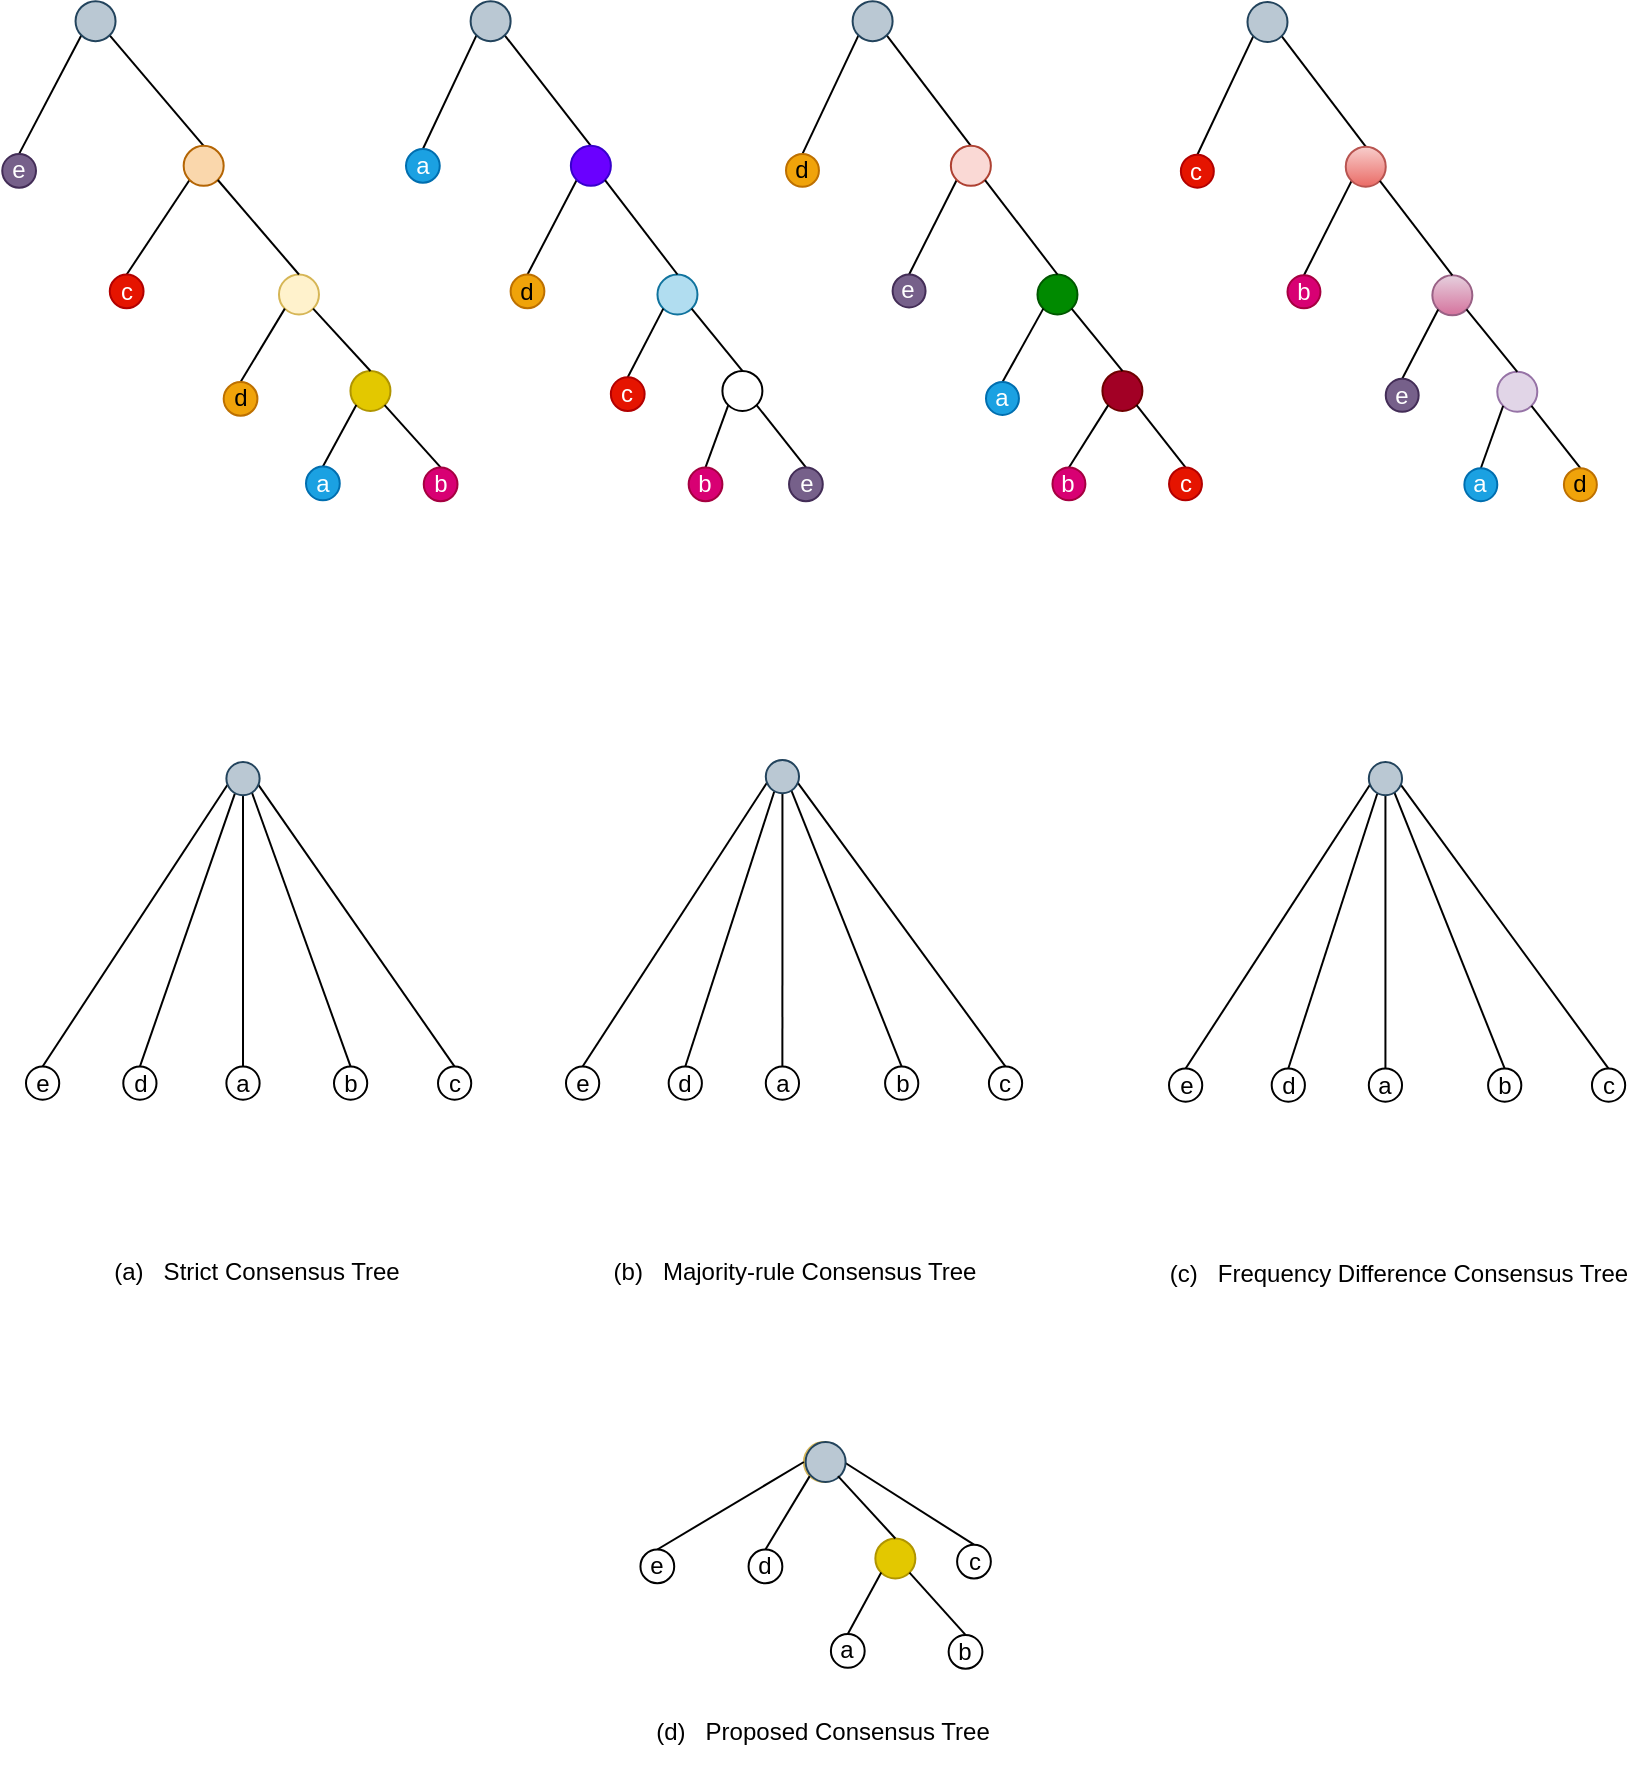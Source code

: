 <mxfile version="24.4.9" type="github" pages="3">
  <diagram name="tree-3" id="p52hFCsdXvfTLx47hSdp">
    <mxGraphModel dx="2246" dy="2271" grid="1" gridSize="10" guides="1" tooltips="1" connect="1" arrows="1" fold="1" page="1" pageScale="1" pageWidth="850" pageHeight="1100" math="0" shadow="0">
      <root>
        <mxCell id="D2F2-Pp93oa_Zkujah5g-0" />
        <mxCell id="D2F2-Pp93oa_Zkujah5g-1" parent="D2F2-Pp93oa_Zkujah5g-0" />
        <mxCell id="D2F2-Pp93oa_Zkujah5g-2" value="" style="group" vertex="1" connectable="0" parent="D2F2-Pp93oa_Zkujah5g-1">
          <mxGeometry x="210" y="-1040.41" width="208.395" height="250" as="geometry" />
        </mxCell>
        <mxCell id="D2F2-Pp93oa_Zkujah5g-3" value="" style="ellipse;whiteSpace=wrap;html=1;aspect=fixed;fontStyle=0;" vertex="1" parent="D2F2-Pp93oa_Zkujah5g-2">
          <mxGeometry x="158.207" y="184.887" width="20" height="20" as="geometry" />
        </mxCell>
        <mxCell id="D2F2-Pp93oa_Zkujah5g-4" value="" style="ellipse;whiteSpace=wrap;html=1;aspect=fixed;fontStyle=0;fillColor=#b1ddf0;strokeColor=#10739e;" vertex="1" parent="D2F2-Pp93oa_Zkujah5g-2">
          <mxGeometry x="125.733" y="136.656" width="20" height="20" as="geometry" />
        </mxCell>
        <mxCell id="D2F2-Pp93oa_Zkujah5g-5" value="" style="endArrow=none;html=1;rounded=0;exitX=0.5;exitY=0;exitDx=0;exitDy=0;entryX=1;entryY=1;entryDx=0;entryDy=0;fontStyle=0" edge="1" parent="D2F2-Pp93oa_Zkujah5g-2" source="D2F2-Pp93oa_Zkujah5g-15" target="D2F2-Pp93oa_Zkujah5g-17">
          <mxGeometry width="50" height="50" relative="1" as="geometry">
            <mxPoint x="54.124" y="188.907" as="sourcePoint" />
            <mxPoint x="52.519" y="35.614" as="targetPoint" />
          </mxGeometry>
        </mxCell>
        <mxCell id="D2F2-Pp93oa_Zkujah5g-6" value="" style="endArrow=none;html=1;rounded=0;exitX=0.5;exitY=0;exitDx=0;exitDy=0;entryX=0;entryY=1;entryDx=0;entryDy=0;fontStyle=0" edge="1" parent="D2F2-Pp93oa_Zkujah5g-2" source="D2F2-Pp93oa_Zkujah5g-14" target="D2F2-Pp93oa_Zkujah5g-15">
          <mxGeometry width="50" height="50" relative="1" as="geometry">
            <mxPoint x="-62.454" y="182.479" as="sourcePoint" />
            <mxPoint x="-1.662" y="113.341" as="targetPoint" />
          </mxGeometry>
        </mxCell>
        <mxCell id="D2F2-Pp93oa_Zkujah5g-7" value="" style="endArrow=none;html=1;rounded=0;exitX=0.5;exitY=0;exitDx=0;exitDy=0;entryX=0;entryY=1;entryDx=0;entryDy=0;fontStyle=0" edge="1" parent="D2F2-Pp93oa_Zkujah5g-2" source="D2F2-Pp93oa_Zkujah5g-11" target="D2F2-Pp93oa_Zkujah5g-4">
          <mxGeometry width="50" height="50" relative="1" as="geometry">
            <mxPoint x="-32.471" y="269.296" as="sourcePoint" />
            <mxPoint x="74.94" y="152.733" as="targetPoint" />
          </mxGeometry>
        </mxCell>
        <mxCell id="D2F2-Pp93oa_Zkujah5g-8" value="" style="endArrow=none;html=1;rounded=0;exitX=0.5;exitY=0;exitDx=0;exitDy=0;entryX=0;entryY=1;entryDx=0;entryDy=0;fontStyle=0" edge="1" parent="D2F2-Pp93oa_Zkujah5g-2" source="D2F2-Pp93oa_Zkujah5g-16" target="D2F2-Pp93oa_Zkujah5g-17">
          <mxGeometry width="50" height="50" relative="1" as="geometry">
            <mxPoint x="54.124" y="188.907" as="sourcePoint" />
            <mxPoint x="88.137" y="33.61" as="targetPoint" />
          </mxGeometry>
        </mxCell>
        <mxCell id="D2F2-Pp93oa_Zkujah5g-9" value="" style="endArrow=none;html=1;rounded=0;entryX=0;entryY=1;entryDx=0;entryDy=0;exitX=0.5;exitY=0;exitDx=0;exitDy=0;fontStyle=0" edge="1" parent="D2F2-Pp93oa_Zkujah5g-2" source="D2F2-Pp93oa_Zkujah5g-12" target="D2F2-Pp93oa_Zkujah5g-3">
          <mxGeometry width="50" height="50" relative="1" as="geometry">
            <mxPoint x="106.578" y="182.479" as="sourcePoint" />
            <mxPoint x="95.757" y="148.714" as="targetPoint" />
          </mxGeometry>
        </mxCell>
        <mxCell id="D2F2-Pp93oa_Zkujah5g-10" value="" style="endArrow=none;html=1;rounded=0;entryX=1;entryY=1;entryDx=0;entryDy=0;exitX=0.5;exitY=0;exitDx=0;exitDy=0;fontStyle=0" edge="1" parent="D2F2-Pp93oa_Zkujah5g-2" source="D2F2-Pp93oa_Zkujah5g-13" target="D2F2-Pp93oa_Zkujah5g-3">
          <mxGeometry width="50" height="50" relative="1" as="geometry">
            <mxPoint x="245.641" y="184.891" as="sourcePoint" />
            <mxPoint x="95.757" y="148.714" as="targetPoint" />
          </mxGeometry>
        </mxCell>
        <mxCell id="D2F2-Pp93oa_Zkujah5g-11" value="&lt;font style=&quot;font-size: 12px;&quot;&gt;c&lt;/font&gt;" style="ellipse;whiteSpace=wrap;html=1;aspect=fixed;fontStyle=0;fillColor=#e51400;fontColor=#ffffff;strokeColor=#B20000;" vertex="1" parent="D2F2-Pp93oa_Zkujah5g-2">
          <mxGeometry x="102.431" y="188.007" width="16.881" height="16.881" as="geometry" />
        </mxCell>
        <mxCell id="D2F2-Pp93oa_Zkujah5g-12" value="b" style="ellipse;whiteSpace=wrap;html=1;aspect=fixed;fontStyle=0;fillColor=#d80073;fontColor=#ffffff;strokeColor=#A50040;" vertex="1" parent="D2F2-Pp93oa_Zkujah5g-2">
          <mxGeometry x="141.327" y="233.119" width="16.881" height="16.881" as="geometry" />
        </mxCell>
        <mxCell id="D2F2-Pp93oa_Zkujah5g-13" value="e" style="ellipse;whiteSpace=wrap;html=1;aspect=fixed;fontStyle=0;fillColor=#76608a;fontColor=#ffffff;strokeColor=#432D57;" vertex="1" parent="D2F2-Pp93oa_Zkujah5g-2">
          <mxGeometry x="191.514" y="233.119" width="16.881" height="16.881" as="geometry" />
        </mxCell>
        <mxCell id="D2F2-Pp93oa_Zkujah5g-14" value="d" style="ellipse;whiteSpace=wrap;html=1;aspect=fixed;fontStyle=0;fillColor=#f0a30a;fontColor=#000000;strokeColor=#BD7000;" vertex="1" parent="D2F2-Pp93oa_Zkujah5g-2">
          <mxGeometry x="52.303" y="136.657" width="16.881" height="16.881" as="geometry" />
        </mxCell>
        <mxCell id="D2F2-Pp93oa_Zkujah5g-15" value="" style="ellipse;whiteSpace=wrap;html=1;aspect=fixed;fontStyle=0;fillColor=#6a00ff;strokeColor=#3700CC;fontColor=#ffffff;" vertex="1" parent="D2F2-Pp93oa_Zkujah5g-2">
          <mxGeometry x="82.434" y="72.347" width="20" height="20" as="geometry" />
        </mxCell>
        <mxCell id="D2F2-Pp93oa_Zkujah5g-16" value="a" style="ellipse;whiteSpace=wrap;html=1;aspect=fixed;fontStyle=0;fillColor=#1ba1e2;fontColor=#ffffff;strokeColor=#006EAF;" vertex="1" parent="D2F2-Pp93oa_Zkujah5g-2">
          <mxGeometry y="73.907" width="16.881" height="16.881" as="geometry" />
        </mxCell>
        <mxCell id="D2F2-Pp93oa_Zkujah5g-17" value="" style="ellipse;whiteSpace=wrap;html=1;aspect=fixed;fontStyle=0;fillColor=#bac8d3;strokeColor=#23445d;" vertex="1" parent="D2F2-Pp93oa_Zkujah5g-2">
          <mxGeometry x="32.307" width="20" height="20" as="geometry" />
        </mxCell>
        <mxCell id="D2F2-Pp93oa_Zkujah5g-18" value="" style="endArrow=none;html=1;rounded=0;entryX=1;entryY=1;entryDx=0;entryDy=0;exitX=0.5;exitY=0;exitDx=0;exitDy=0;fontStyle=0" edge="1" parent="D2F2-Pp93oa_Zkujah5g-2" source="D2F2-Pp93oa_Zkujah5g-4" target="D2F2-Pp93oa_Zkujah5g-15">
          <mxGeometry width="50" height="50" relative="1" as="geometry">
            <mxPoint x="45.797" y="171.222" as="sourcePoint" />
            <mxPoint x="87.43" y="131.029" as="targetPoint" />
          </mxGeometry>
        </mxCell>
        <mxCell id="D2F2-Pp93oa_Zkujah5g-19" value="" style="endArrow=none;html=1;rounded=0;entryX=1;entryY=1;entryDx=0;entryDy=0;exitX=0.5;exitY=0;exitDx=0;exitDy=0;fontStyle=0" edge="1" parent="D2F2-Pp93oa_Zkujah5g-2" source="D2F2-Pp93oa_Zkujah5g-3" target="D2F2-Pp93oa_Zkujah5g-4">
          <mxGeometry width="50" height="50" relative="1" as="geometry">
            <mxPoint x="124.9" y="225.08" as="sourcePoint" />
            <mxPoint x="166.534" y="184.887" as="targetPoint" />
          </mxGeometry>
        </mxCell>
        <mxCell id="D2F2-Pp93oa_Zkujah5g-20" value="" style="group" vertex="1" connectable="0" parent="D2F2-Pp93oa_Zkujah5g-1">
          <mxGeometry x="597.44" y="-1040" width="207.986" height="249.591" as="geometry" />
        </mxCell>
        <mxCell id="D2F2-Pp93oa_Zkujah5g-21" value="" style="ellipse;whiteSpace=wrap;html=1;aspect=fixed;fontStyle=0;fillColor=#e1d5e7;strokeColor=#9673a6;" vertex="1" parent="D2F2-Pp93oa_Zkujah5g-20">
          <mxGeometry x="158.207" y="184.887" width="20" height="20" as="geometry" />
        </mxCell>
        <mxCell id="D2F2-Pp93oa_Zkujah5g-22" value="" style="ellipse;whiteSpace=wrap;html=1;aspect=fixed;fontStyle=0;fillColor=#e6d0de;gradientColor=#d5739d;strokeColor=#996185;" vertex="1" parent="D2F2-Pp93oa_Zkujah5g-20">
          <mxGeometry x="125.733" y="136.656" width="20" height="20" as="geometry" />
        </mxCell>
        <mxCell id="D2F2-Pp93oa_Zkujah5g-23" value="" style="endArrow=none;html=1;rounded=0;exitX=0.5;exitY=0;exitDx=0;exitDy=0;entryX=1;entryY=1;entryDx=0;entryDy=0;fontStyle=0" edge="1" parent="D2F2-Pp93oa_Zkujah5g-20" source="D2F2-Pp93oa_Zkujah5g-33" target="D2F2-Pp93oa_Zkujah5g-35">
          <mxGeometry width="50" height="50" relative="1" as="geometry">
            <mxPoint x="54.124" y="188.907" as="sourcePoint" />
            <mxPoint x="52.519" y="35.614" as="targetPoint" />
          </mxGeometry>
        </mxCell>
        <mxCell id="D2F2-Pp93oa_Zkujah5g-24" value="" style="endArrow=none;html=1;rounded=0;exitX=0.5;exitY=0;exitDx=0;exitDy=0;entryX=0;entryY=1;entryDx=0;entryDy=0;fontStyle=0" edge="1" parent="D2F2-Pp93oa_Zkujah5g-20" source="D2F2-Pp93oa_Zkujah5g-32" target="D2F2-Pp93oa_Zkujah5g-33">
          <mxGeometry width="50" height="50" relative="1" as="geometry">
            <mxPoint x="-62.454" y="182.479" as="sourcePoint" />
            <mxPoint x="-1.662" y="113.341" as="targetPoint" />
          </mxGeometry>
        </mxCell>
        <mxCell id="D2F2-Pp93oa_Zkujah5g-25" value="" style="endArrow=none;html=1;rounded=0;exitX=0.5;exitY=0;exitDx=0;exitDy=0;entryX=0;entryY=1;entryDx=0;entryDy=0;fontStyle=0" edge="1" parent="D2F2-Pp93oa_Zkujah5g-20" source="D2F2-Pp93oa_Zkujah5g-29" target="D2F2-Pp93oa_Zkujah5g-22">
          <mxGeometry width="50" height="50" relative="1" as="geometry">
            <mxPoint x="-32.471" y="269.296" as="sourcePoint" />
            <mxPoint x="74.94" y="152.733" as="targetPoint" />
          </mxGeometry>
        </mxCell>
        <mxCell id="D2F2-Pp93oa_Zkujah5g-26" value="" style="endArrow=none;html=1;rounded=0;exitX=0.5;exitY=0;exitDx=0;exitDy=0;entryX=0;entryY=1;entryDx=0;entryDy=0;fontStyle=0" edge="1" parent="D2F2-Pp93oa_Zkujah5g-20" source="D2F2-Pp93oa_Zkujah5g-34" target="D2F2-Pp93oa_Zkujah5g-35">
          <mxGeometry width="50" height="50" relative="1" as="geometry">
            <mxPoint x="54.124" y="188.907" as="sourcePoint" />
            <mxPoint x="88.137" y="33.61" as="targetPoint" />
          </mxGeometry>
        </mxCell>
        <mxCell id="D2F2-Pp93oa_Zkujah5g-27" value="" style="endArrow=none;html=1;rounded=0;entryX=0;entryY=1;entryDx=0;entryDy=0;exitX=0.5;exitY=0;exitDx=0;exitDy=0;fontStyle=0" edge="1" parent="D2F2-Pp93oa_Zkujah5g-20" source="D2F2-Pp93oa_Zkujah5g-30" target="D2F2-Pp93oa_Zkujah5g-21">
          <mxGeometry width="50" height="50" relative="1" as="geometry">
            <mxPoint x="106.578" y="182.479" as="sourcePoint" />
            <mxPoint x="95.757" y="148.714" as="targetPoint" />
          </mxGeometry>
        </mxCell>
        <mxCell id="D2F2-Pp93oa_Zkujah5g-28" value="" style="endArrow=none;html=1;rounded=0;entryX=1;entryY=1;entryDx=0;entryDy=0;exitX=0.5;exitY=0;exitDx=0;exitDy=0;fontStyle=0" edge="1" parent="D2F2-Pp93oa_Zkujah5g-20" source="D2F2-Pp93oa_Zkujah5g-31" target="D2F2-Pp93oa_Zkujah5g-21">
          <mxGeometry width="50" height="50" relative="1" as="geometry">
            <mxPoint x="245.641" y="184.891" as="sourcePoint" />
            <mxPoint x="95.757" y="148.714" as="targetPoint" />
          </mxGeometry>
        </mxCell>
        <mxCell id="D2F2-Pp93oa_Zkujah5g-29" value="e" style="ellipse;whiteSpace=wrap;html=1;aspect=fixed;fontStyle=0;fillColor=#76608a;fontColor=#ffffff;strokeColor=#432D57;" vertex="1" parent="D2F2-Pp93oa_Zkujah5g-20">
          <mxGeometry x="102.431" y="188.417" width="16.472" height="16.472" as="geometry" />
        </mxCell>
        <mxCell id="D2F2-Pp93oa_Zkujah5g-30" value="a" style="ellipse;whiteSpace=wrap;html=1;aspect=fixed;fontStyle=0;fillColor=#1ba1e2;fontColor=#ffffff;strokeColor=#006EAF;" vertex="1" parent="D2F2-Pp93oa_Zkujah5g-20">
          <mxGeometry x="141.737" y="233.119" width="16.472" height="16.472" as="geometry" />
        </mxCell>
        <mxCell id="D2F2-Pp93oa_Zkujah5g-31" value="d" style="ellipse;whiteSpace=wrap;html=1;aspect=fixed;fontStyle=0;fillColor=#f0a30a;fontColor=#000000;strokeColor=#BD7000;" vertex="1" parent="D2F2-Pp93oa_Zkujah5g-20">
          <mxGeometry x="191.514" y="233.119" width="16.472" height="16.472" as="geometry" />
        </mxCell>
        <mxCell id="D2F2-Pp93oa_Zkujah5g-32" value="b" style="ellipse;whiteSpace=wrap;html=1;aspect=fixed;fontStyle=0;fillColor=#d80073;fontColor=#ffffff;strokeColor=#A50040;" vertex="1" parent="D2F2-Pp93oa_Zkujah5g-20">
          <mxGeometry x="53.303" y="136.657" width="16.472" height="16.472" as="geometry" />
        </mxCell>
        <mxCell id="D2F2-Pp93oa_Zkujah5g-33" value="" style="ellipse;whiteSpace=wrap;html=1;aspect=fixed;fontStyle=0;fillColor=#f8cecc;gradientColor=#ea6b66;strokeColor=#b85450;" vertex="1" parent="D2F2-Pp93oa_Zkujah5g-20">
          <mxGeometry x="82.434" y="72.347" width="20" height="20" as="geometry" />
        </mxCell>
        <mxCell id="D2F2-Pp93oa_Zkujah5g-34" value="c" style="ellipse;whiteSpace=wrap;html=1;aspect=fixed;fontStyle=0;fillColor=#e51400;fontColor=#ffffff;strokeColor=#B20000;" vertex="1" parent="D2F2-Pp93oa_Zkujah5g-20">
          <mxGeometry y="76.367" width="16.472" height="16.472" as="geometry" />
        </mxCell>
        <mxCell id="D2F2-Pp93oa_Zkujah5g-35" value="" style="ellipse;whiteSpace=wrap;html=1;aspect=fixed;fontStyle=0;fillColor=#bac8d3;strokeColor=#23445d;" vertex="1" parent="D2F2-Pp93oa_Zkujah5g-20">
          <mxGeometry x="33.307" width="20" height="20" as="geometry" />
        </mxCell>
        <mxCell id="D2F2-Pp93oa_Zkujah5g-36" value="" style="endArrow=none;html=1;rounded=0;entryX=1;entryY=1;entryDx=0;entryDy=0;exitX=0.5;exitY=0;exitDx=0;exitDy=0;fontStyle=0" edge="1" parent="D2F2-Pp93oa_Zkujah5g-20" source="D2F2-Pp93oa_Zkujah5g-22" target="D2F2-Pp93oa_Zkujah5g-33">
          <mxGeometry width="50" height="50" relative="1" as="geometry">
            <mxPoint x="45.797" y="171.222" as="sourcePoint" />
            <mxPoint x="87.43" y="131.029" as="targetPoint" />
          </mxGeometry>
        </mxCell>
        <mxCell id="D2F2-Pp93oa_Zkujah5g-37" value="" style="endArrow=none;html=1;rounded=0;entryX=1;entryY=1;entryDx=0;entryDy=0;exitX=0.5;exitY=0;exitDx=0;exitDy=0;fontStyle=0" edge="1" parent="D2F2-Pp93oa_Zkujah5g-20" source="D2F2-Pp93oa_Zkujah5g-21" target="D2F2-Pp93oa_Zkujah5g-22">
          <mxGeometry width="50" height="50" relative="1" as="geometry">
            <mxPoint x="124.9" y="225.08" as="sourcePoint" />
            <mxPoint x="166.534" y="184.887" as="targetPoint" />
          </mxGeometry>
        </mxCell>
        <mxCell id="D2F2-Pp93oa_Zkujah5g-38" value="" style="ellipse;whiteSpace=wrap;html=1;aspect=fixed;fontStyle=0;fillColor=#a20025;strokeColor=#6F0000;fontColor=#ffffff;" vertex="1" parent="D2F2-Pp93oa_Zkujah5g-1">
          <mxGeometry x="558.207" y="-855.523" width="20" height="20" as="geometry" />
        </mxCell>
        <mxCell id="D2F2-Pp93oa_Zkujah5g-39" value="" style="ellipse;whiteSpace=wrap;html=1;aspect=fixed;fontStyle=0;fillColor=#008a00;strokeColor=#005700;fontColor=#ffffff;" vertex="1" parent="D2F2-Pp93oa_Zkujah5g-1">
          <mxGeometry x="525.733" y="-903.754" width="20" height="20" as="geometry" />
        </mxCell>
        <mxCell id="D2F2-Pp93oa_Zkujah5g-40" value="" style="endArrow=none;html=1;rounded=0;exitX=0.5;exitY=0;exitDx=0;exitDy=0;entryX=1;entryY=1;entryDx=0;entryDy=0;fontStyle=0" edge="1" parent="D2F2-Pp93oa_Zkujah5g-1" source="D2F2-Pp93oa_Zkujah5g-50" target="D2F2-Pp93oa_Zkujah5g-52">
          <mxGeometry width="50" height="50" relative="1" as="geometry">
            <mxPoint x="454.124" y="-851.503" as="sourcePoint" />
            <mxPoint x="452.519" y="-1004.796" as="targetPoint" />
          </mxGeometry>
        </mxCell>
        <mxCell id="D2F2-Pp93oa_Zkujah5g-41" value="" style="endArrow=none;html=1;rounded=0;exitX=0.5;exitY=0;exitDx=0;exitDy=0;entryX=0;entryY=1;entryDx=0;entryDy=0;fontStyle=0" edge="1" parent="D2F2-Pp93oa_Zkujah5g-1" source="D2F2-Pp93oa_Zkujah5g-49" target="D2F2-Pp93oa_Zkujah5g-50">
          <mxGeometry width="50" height="50" relative="1" as="geometry">
            <mxPoint x="337.546" y="-857.931" as="sourcePoint" />
            <mxPoint x="398.338" y="-927.069" as="targetPoint" />
          </mxGeometry>
        </mxCell>
        <mxCell id="D2F2-Pp93oa_Zkujah5g-42" value="" style="endArrow=none;html=1;rounded=0;exitX=0.5;exitY=0;exitDx=0;exitDy=0;entryX=0;entryY=1;entryDx=0;entryDy=0;fontStyle=0" edge="1" parent="D2F2-Pp93oa_Zkujah5g-1" source="D2F2-Pp93oa_Zkujah5g-46" target="D2F2-Pp93oa_Zkujah5g-39">
          <mxGeometry width="50" height="50" relative="1" as="geometry">
            <mxPoint x="367.529" y="-771.114" as="sourcePoint" />
            <mxPoint x="474.94" y="-887.677" as="targetPoint" />
          </mxGeometry>
        </mxCell>
        <mxCell id="D2F2-Pp93oa_Zkujah5g-43" value="" style="endArrow=none;html=1;rounded=0;exitX=0.5;exitY=0;exitDx=0;exitDy=0;entryX=0;entryY=1;entryDx=0;entryDy=0;fontStyle=0" edge="1" parent="D2F2-Pp93oa_Zkujah5g-1" source="D2F2-Pp93oa_Zkujah5g-51" target="D2F2-Pp93oa_Zkujah5g-52">
          <mxGeometry width="50" height="50" relative="1" as="geometry">
            <mxPoint x="454.124" y="-851.503" as="sourcePoint" />
            <mxPoint x="488.137" y="-1006.8" as="targetPoint" />
          </mxGeometry>
        </mxCell>
        <mxCell id="D2F2-Pp93oa_Zkujah5g-44" value="" style="endArrow=none;html=1;rounded=0;entryX=0;entryY=1;entryDx=0;entryDy=0;exitX=0.5;exitY=0;exitDx=0;exitDy=0;fontStyle=0" edge="1" parent="D2F2-Pp93oa_Zkujah5g-1" source="D2F2-Pp93oa_Zkujah5g-47" target="D2F2-Pp93oa_Zkujah5g-38">
          <mxGeometry width="50" height="50" relative="1" as="geometry">
            <mxPoint x="506.578" y="-857.931" as="sourcePoint" />
            <mxPoint x="495.757" y="-891.696" as="targetPoint" />
          </mxGeometry>
        </mxCell>
        <mxCell id="D2F2-Pp93oa_Zkujah5g-45" value="" style="endArrow=none;html=1;rounded=0;entryX=1;entryY=1;entryDx=0;entryDy=0;exitX=0.5;exitY=0;exitDx=0;exitDy=0;fontStyle=0" edge="1" parent="D2F2-Pp93oa_Zkujah5g-1" source="D2F2-Pp93oa_Zkujah5g-48" target="D2F2-Pp93oa_Zkujah5g-38">
          <mxGeometry width="50" height="50" relative="1" as="geometry">
            <mxPoint x="645.641" y="-855.519" as="sourcePoint" />
            <mxPoint x="495.757" y="-891.696" as="targetPoint" />
          </mxGeometry>
        </mxCell>
        <mxCell id="D2F2-Pp93oa_Zkujah5g-46" value="a" style="ellipse;whiteSpace=wrap;html=1;aspect=fixed;fontStyle=0;fillColor=#1ba1e2;fontColor=#ffffff;strokeColor=#006EAF;" vertex="1" parent="D2F2-Pp93oa_Zkujah5g-1">
          <mxGeometry x="500.001" y="-850.003" width="16.472" height="16.472" as="geometry" />
        </mxCell>
        <mxCell id="D2F2-Pp93oa_Zkujah5g-47" value="b" style="ellipse;whiteSpace=wrap;html=1;aspect=fixed;fontStyle=0;fillColor=#d80073;fontColor=#ffffff;strokeColor=#A50040;" vertex="1" parent="D2F2-Pp93oa_Zkujah5g-1">
          <mxGeometry x="533.227" y="-807.291" width="16.472" height="16.472" as="geometry" />
        </mxCell>
        <mxCell id="D2F2-Pp93oa_Zkujah5g-48" value="c" style="ellipse;whiteSpace=wrap;html=1;aspect=fixed;fontStyle=0;fillColor=#e51400;fontColor=#ffffff;strokeColor=#B20000;" vertex="1" parent="D2F2-Pp93oa_Zkujah5g-1">
          <mxGeometry x="591.514" y="-807.291" width="16.472" height="16.472" as="geometry" />
        </mxCell>
        <mxCell id="D2F2-Pp93oa_Zkujah5g-49" value="e" style="ellipse;whiteSpace=wrap;html=1;aspect=fixed;fontStyle=0;fillColor=#76608a;fontColor=#ffffff;strokeColor=#432D57;" vertex="1" parent="D2F2-Pp93oa_Zkujah5g-1">
          <mxGeometry x="453.303" y="-903.753" width="16.472" height="16.472" as="geometry" />
        </mxCell>
        <mxCell id="D2F2-Pp93oa_Zkujah5g-50" value="" style="ellipse;whiteSpace=wrap;html=1;aspect=fixed;fontStyle=0;fillColor=#fad9d5;strokeColor=#ae4132;" vertex="1" parent="D2F2-Pp93oa_Zkujah5g-1">
          <mxGeometry x="482.434" y="-968.063" width="20" height="20" as="geometry" />
        </mxCell>
        <mxCell id="D2F2-Pp93oa_Zkujah5g-51" value="&lt;font style=&quot;font-size: 12px;&quot;&gt;d&lt;/font&gt;" style="ellipse;whiteSpace=wrap;html=1;aspect=fixed;fontStyle=0;fillColor=#f0a30a;fontColor=#000000;strokeColor=#BD7000;" vertex="1" parent="D2F2-Pp93oa_Zkujah5g-1">
          <mxGeometry x="400" y="-964.043" width="16.472" height="16.472" as="geometry" />
        </mxCell>
        <mxCell id="D2F2-Pp93oa_Zkujah5g-52" value="" style="ellipse;whiteSpace=wrap;html=1;aspect=fixed;fontStyle=0;fillColor=#bac8d3;strokeColor=#23445d;" vertex="1" parent="D2F2-Pp93oa_Zkujah5g-1">
          <mxGeometry x="433.307" y="-1040.41" width="20" height="20" as="geometry" />
        </mxCell>
        <mxCell id="D2F2-Pp93oa_Zkujah5g-53" value="" style="endArrow=none;html=1;rounded=0;entryX=1;entryY=1;entryDx=0;entryDy=0;exitX=0.5;exitY=0;exitDx=0;exitDy=0;fontStyle=0" edge="1" parent="D2F2-Pp93oa_Zkujah5g-1" source="D2F2-Pp93oa_Zkujah5g-39" target="D2F2-Pp93oa_Zkujah5g-50">
          <mxGeometry width="50" height="50" relative="1" as="geometry">
            <mxPoint x="445.797" y="-869.188" as="sourcePoint" />
            <mxPoint x="487.43" y="-909.381" as="targetPoint" />
          </mxGeometry>
        </mxCell>
        <mxCell id="D2F2-Pp93oa_Zkujah5g-54" value="" style="endArrow=none;html=1;rounded=0;entryX=1;entryY=1;entryDx=0;entryDy=0;exitX=0.5;exitY=0;exitDx=0;exitDy=0;fontStyle=0" edge="1" parent="D2F2-Pp93oa_Zkujah5g-1" source="D2F2-Pp93oa_Zkujah5g-38" target="D2F2-Pp93oa_Zkujah5g-39">
          <mxGeometry width="50" height="50" relative="1" as="geometry">
            <mxPoint x="524.9" y="-815.33" as="sourcePoint" />
            <mxPoint x="566.534" y="-855.523" as="targetPoint" />
          </mxGeometry>
        </mxCell>
        <mxCell id="D2F2-Pp93oa_Zkujah5g-55" value="" style="ellipse;whiteSpace=wrap;html=1;aspect=fixed;fontStyle=0;fillColor=#e3c800;strokeColor=#B09500;fontColor=#000000;" vertex="1" parent="D2F2-Pp93oa_Zkujah5g-1">
          <mxGeometry x="182.224" y="-855.523" width="20" height="20" as="geometry" />
        </mxCell>
        <mxCell id="D2F2-Pp93oa_Zkujah5g-56" value="" style="ellipse;whiteSpace=wrap;html=1;aspect=fixed;fontStyle=0;fillColor=#fff2cc;strokeColor=#d6b656;" vertex="1" parent="D2F2-Pp93oa_Zkujah5g-1">
          <mxGeometry x="146.487" y="-903.754" width="20" height="20" as="geometry" />
        </mxCell>
        <mxCell id="D2F2-Pp93oa_Zkujah5g-57" value="" style="endArrow=none;html=1;rounded=0;exitX=0.5;exitY=0;exitDx=0;exitDy=0;entryX=1;entryY=1;entryDx=0;entryDy=0;fontStyle=0" edge="1" parent="D2F2-Pp93oa_Zkujah5g-1" source="D2F2-Pp93oa_Zkujah5g-67" target="D2F2-Pp93oa_Zkujah5g-69">
          <mxGeometry width="50" height="50" relative="1" as="geometry">
            <mxPoint x="67.682" y="-851.503" as="sourcePoint" />
            <mxPoint x="65.916" y="-1004.796" as="targetPoint" />
          </mxGeometry>
        </mxCell>
        <mxCell id="D2F2-Pp93oa_Zkujah5g-58" value="" style="endArrow=none;html=1;rounded=0;exitX=0.5;exitY=0;exitDx=0;exitDy=0;entryX=0;entryY=1;entryDx=0;entryDy=0;fontStyle=0" edge="1" parent="D2F2-Pp93oa_Zkujah5g-1" source="D2F2-Pp93oa_Zkujah5g-66" target="D2F2-Pp93oa_Zkujah5g-67">
          <mxGeometry width="50" height="50" relative="1" as="geometry">
            <mxPoint x="-60.609" y="-857.931" as="sourcePoint" />
            <mxPoint x="6.291" y="-927.069" as="targetPoint" />
          </mxGeometry>
        </mxCell>
        <mxCell id="D2F2-Pp93oa_Zkujah5g-59" value="" style="endArrow=none;html=1;rounded=0;exitX=0.5;exitY=0;exitDx=0;exitDy=0;entryX=0;entryY=1;entryDx=0;entryDy=0;fontStyle=0" edge="1" parent="D2F2-Pp93oa_Zkujah5g-1" source="D2F2-Pp93oa_Zkujah5g-63" target="D2F2-Pp93oa_Zkujah5g-56">
          <mxGeometry width="50" height="50" relative="1" as="geometry">
            <mxPoint x="-27.613" y="-771.114" as="sourcePoint" />
            <mxPoint x="90.59" y="-887.677" as="targetPoint" />
          </mxGeometry>
        </mxCell>
        <mxCell id="D2F2-Pp93oa_Zkujah5g-60" value="" style="endArrow=none;html=1;rounded=0;exitX=0.5;exitY=0;exitDx=0;exitDy=0;entryX=0;entryY=1;entryDx=0;entryDy=0;fontStyle=0" edge="1" parent="D2F2-Pp93oa_Zkujah5g-1" source="D2F2-Pp93oa_Zkujah5g-68" target="D2F2-Pp93oa_Zkujah5g-69">
          <mxGeometry width="50" height="50" relative="1" as="geometry">
            <mxPoint x="67.682" y="-851.503" as="sourcePoint" />
            <mxPoint x="105.113" y="-1006.8" as="targetPoint" />
          </mxGeometry>
        </mxCell>
        <mxCell id="D2F2-Pp93oa_Zkujah5g-61" value="" style="endArrow=none;html=1;rounded=0;entryX=0;entryY=1;entryDx=0;entryDy=0;exitX=0.5;exitY=0;exitDx=0;exitDy=0;fontStyle=0" edge="1" parent="D2F2-Pp93oa_Zkujah5g-1" source="D2F2-Pp93oa_Zkujah5g-64" target="D2F2-Pp93oa_Zkujah5g-55">
          <mxGeometry width="50" height="50" relative="1" as="geometry">
            <mxPoint x="125.407" y="-857.931" as="sourcePoint" />
            <mxPoint x="113.498" y="-891.696" as="targetPoint" />
          </mxGeometry>
        </mxCell>
        <mxCell id="D2F2-Pp93oa_Zkujah5g-62" value="" style="endArrow=none;html=1;rounded=0;entryX=1;entryY=1;entryDx=0;entryDy=0;exitX=0.5;exitY=0;exitDx=0;exitDy=0;fontStyle=0" edge="1" parent="D2F2-Pp93oa_Zkujah5g-1" source="D2F2-Pp93oa_Zkujah5g-65" target="D2F2-Pp93oa_Zkujah5g-55">
          <mxGeometry width="50" height="50" relative="1" as="geometry">
            <mxPoint x="278.443" y="-855.519" as="sourcePoint" />
            <mxPoint x="113.498" y="-891.696" as="targetPoint" />
          </mxGeometry>
        </mxCell>
        <mxCell id="D2F2-Pp93oa_Zkujah5g-63" value="&lt;font style=&quot;font-size: 12px;&quot;&gt;d&lt;/font&gt;" style="ellipse;whiteSpace=wrap;html=1;aspect=fixed;fontStyle=0;fillColor=#f0a30a;fontColor=#000000;strokeColor=#BD7000;" vertex="1" parent="D2F2-Pp93oa_Zkujah5g-1">
          <mxGeometry x="118.84" y="-850.003" width="16.881" height="16.881" as="geometry" />
        </mxCell>
        <mxCell id="D2F2-Pp93oa_Zkujah5g-64" value="&lt;font style=&quot;font-size: 12px;&quot;&gt;a&lt;/font&gt;" style="ellipse;whiteSpace=wrap;html=1;aspect=fixed;fontStyle=0;fillColor=#1ba1e2;fontColor=#ffffff;strokeColor=#006EAF;" vertex="1" parent="D2F2-Pp93oa_Zkujah5g-1">
          <mxGeometry x="160.004" y="-807.701" width="16.881" height="16.881" as="geometry" />
        </mxCell>
        <mxCell id="D2F2-Pp93oa_Zkujah5g-65" value="&lt;font style=&quot;font-size: 12px;&quot;&gt;b&lt;/font&gt;" style="ellipse;whiteSpace=wrap;html=1;aspect=fixed;fontStyle=0;fillColor=#d80073;fontColor=#ffffff;strokeColor=#A50040;" vertex="1" parent="D2F2-Pp93oa_Zkujah5g-1">
          <mxGeometry x="218.877" y="-807.291" width="16.881" height="16.881" as="geometry" />
        </mxCell>
        <mxCell id="D2F2-Pp93oa_Zkujah5g-66" value="c" style="ellipse;whiteSpace=wrap;html=1;aspect=fixed;fontStyle=0;fillColor=#e51400;fontColor=#ffffff;strokeColor=#B20000;" vertex="1" parent="D2F2-Pp93oa_Zkujah5g-1">
          <mxGeometry x="61.897" y="-903.753" width="16.881" height="16.881" as="geometry" />
        </mxCell>
        <mxCell id="D2F2-Pp93oa_Zkujah5g-67" value="" style="ellipse;whiteSpace=wrap;html=1;aspect=fixed;fontStyle=0;fillColor=#fad7ac;strokeColor=#b46504;" vertex="1" parent="D2F2-Pp93oa_Zkujah5g-1">
          <mxGeometry x="98.837" y="-968.063" width="20" height="20" as="geometry" />
        </mxCell>
        <mxCell id="D2F2-Pp93oa_Zkujah5g-68" value="&lt;font style=&quot;font-size: 12px;&quot;&gt;e&lt;/font&gt;" style="ellipse;whiteSpace=wrap;html=1;aspect=fixed;fontStyle=0;fillColor=#76608a;fontColor=#ffffff;strokeColor=#432D57;" vertex="1" parent="D2F2-Pp93oa_Zkujah5g-1">
          <mxGeometry x="8.12" y="-964.043" width="16.881" height="16.881" as="geometry" />
        </mxCell>
        <mxCell id="D2F2-Pp93oa_Zkujah5g-69" value="" style="ellipse;whiteSpace=wrap;html=1;aspect=fixed;fontStyle=0;fillColor=#bac8d3;strokeColor=#23445d;" vertex="1" parent="D2F2-Pp93oa_Zkujah5g-1">
          <mxGeometry x="44.773" y="-1040.41" width="20" height="20" as="geometry" />
        </mxCell>
        <mxCell id="D2F2-Pp93oa_Zkujah5g-70" value="" style="endArrow=none;html=1;rounded=0;entryX=1;entryY=1;entryDx=0;entryDy=0;exitX=0.5;exitY=0;exitDx=0;exitDy=0;fontStyle=0" edge="1" parent="D2F2-Pp93oa_Zkujah5g-1" source="D2F2-Pp93oa_Zkujah5g-56" target="D2F2-Pp93oa_Zkujah5g-67">
          <mxGeometry width="50" height="50" relative="1" as="geometry">
            <mxPoint x="58.518" y="-869.188" as="sourcePoint" />
            <mxPoint x="104.335" y="-909.381" as="targetPoint" />
          </mxGeometry>
        </mxCell>
        <mxCell id="D2F2-Pp93oa_Zkujah5g-71" value="" style="endArrow=none;html=1;rounded=0;entryX=1;entryY=1;entryDx=0;entryDy=0;exitX=0.5;exitY=0;exitDx=0;exitDy=0;fontStyle=0" edge="1" parent="D2F2-Pp93oa_Zkujah5g-1" source="D2F2-Pp93oa_Zkujah5g-55" target="D2F2-Pp93oa_Zkujah5g-56">
          <mxGeometry width="50" height="50" relative="1" as="geometry">
            <mxPoint x="145.57" y="-815.33" as="sourcePoint" />
            <mxPoint x="191.387" y="-855.523" as="targetPoint" />
          </mxGeometry>
        </mxCell>
        <mxCell id="D2F2-Pp93oa_Zkujah5g-72" value="" style="group" vertex="1" connectable="0" parent="D2F2-Pp93oa_Zkujah5g-1">
          <mxGeometry x="20" y="-660" width="222.615" height="269.59" as="geometry" />
        </mxCell>
        <mxCell id="D2F2-Pp93oa_Zkujah5g-73" value="(a)&amp;nbsp; &amp;nbsp;Strict Consensus Tree" style="text;html=1;align=center;verticalAlign=middle;resizable=0;points=[];autosize=1;strokeColor=none;fillColor=none;" vertex="1" parent="D2F2-Pp93oa_Zkujah5g-72">
          <mxGeometry x="29.76" y="239.59" width="170" height="30" as="geometry" />
        </mxCell>
        <mxCell id="D2F2-Pp93oa_Zkujah5g-74" value="" style="endArrow=none;html=1;rounded=0;exitX=0.5;exitY=0;exitDx=0;exitDy=0;entryX=0.255;entryY=0.95;entryDx=0;entryDy=0;fontStyle=0;entryPerimeter=0;" edge="1" parent="D2F2-Pp93oa_Zkujah5g-72" source="D2F2-Pp93oa_Zkujah5g-81" target="D2F2-Pp93oa_Zkujah5g-84">
          <mxGeometry width="50" height="50" relative="1" as="geometry">
            <mxPoint x="-146.096" y="459.692" as="sourcePoint" />
            <mxPoint x="124.974" y="29.533" as="targetPoint" />
          </mxGeometry>
        </mxCell>
        <mxCell id="D2F2-Pp93oa_Zkujah5g-75" value="" style="endArrow=none;html=1;rounded=0;exitX=0.5;exitY=0;exitDx=0;exitDy=0;entryX=0.029;entryY=0.691;entryDx=0;entryDy=0;fontStyle=0;entryPerimeter=0;" edge="1" parent="D2F2-Pp93oa_Zkujah5g-72" source="D2F2-Pp93oa_Zkujah5g-82" target="D2F2-Pp93oa_Zkujah5g-84">
          <mxGeometry width="50" height="50" relative="1" as="geometry">
            <mxPoint x="134.149" y="478.313" as="sourcePoint" />
            <mxPoint x="96.076" y="15.108" as="targetPoint" />
          </mxGeometry>
        </mxCell>
        <mxCell id="D2F2-Pp93oa_Zkujah5g-76" value="" style="endArrow=none;html=1;rounded=0;entryX=0.75;entryY=0.87;entryDx=0;entryDy=0;exitX=0.5;exitY=0;exitDx=0;exitDy=0;fontStyle=0;entryPerimeter=0;" edge="1" parent="D2F2-Pp93oa_Zkujah5g-72" source="D2F2-Pp93oa_Zkujah5g-79" target="D2F2-Pp93oa_Zkujah5g-84">
          <mxGeometry width="50" height="50" relative="1" as="geometry">
            <mxPoint x="260.246" y="459.692" as="sourcePoint" />
            <mxPoint x="141.321" y="21.161" as="targetPoint" />
          </mxGeometry>
        </mxCell>
        <mxCell id="D2F2-Pp93oa_Zkujah5g-77" value="" style="endArrow=none;html=1;rounded=0;entryX=0.953;entryY=0.675;entryDx=0;entryDy=0;exitX=0.5;exitY=0;exitDx=0;exitDy=0;fontStyle=0;entryPerimeter=0;" edge="1" parent="D2F2-Pp93oa_Zkujah5g-72" source="D2F2-Pp93oa_Zkujah5g-80" target="D2F2-Pp93oa_Zkujah5g-84">
          <mxGeometry width="50" height="50" relative="1" as="geometry">
            <mxPoint x="594.545" y="466.679" as="sourcePoint" />
            <mxPoint x="153.871" y="15.108" as="targetPoint" />
          </mxGeometry>
        </mxCell>
        <mxCell id="D2F2-Pp93oa_Zkujah5g-78" value="a" style="ellipse;whiteSpace=wrap;html=1;aspect=fixed;fontStyle=0" vertex="1" parent="D2F2-Pp93oa_Zkujah5g-72">
          <mxGeometry x="100.199" y="152.276" width="16.612" height="16.612" as="geometry" />
        </mxCell>
        <mxCell id="D2F2-Pp93oa_Zkujah5g-79" value="b" style="ellipse;whiteSpace=wrap;html=1;aspect=fixed;fontStyle=0" vertex="1" parent="D2F2-Pp93oa_Zkujah5g-72">
          <mxGeometry x="154.001" y="152.28" width="16.612" height="16.612" as="geometry" />
        </mxCell>
        <mxCell id="D2F2-Pp93oa_Zkujah5g-80" value="c" style="ellipse;whiteSpace=wrap;html=1;aspect=fixed;fontStyle=0" vertex="1" parent="D2F2-Pp93oa_Zkujah5g-72">
          <mxGeometry x="206.003" y="152.28" width="16.612" height="16.612" as="geometry" />
        </mxCell>
        <mxCell id="D2F2-Pp93oa_Zkujah5g-81" value="d" style="ellipse;whiteSpace=wrap;html=1;aspect=fixed;fontStyle=0" vertex="1" parent="D2F2-Pp93oa_Zkujah5g-72">
          <mxGeometry x="48.641" y="152.276" width="16.612" height="16.612" as="geometry" />
        </mxCell>
        <mxCell id="D2F2-Pp93oa_Zkujah5g-82" value="e" style="ellipse;whiteSpace=wrap;html=1;aspect=fixed;fontStyle=0" vertex="1" parent="D2F2-Pp93oa_Zkujah5g-72">
          <mxGeometry y="152.273" width="16.612" height="16.612" as="geometry" />
        </mxCell>
        <mxCell id="D2F2-Pp93oa_Zkujah5g-83" value="" style="endArrow=none;html=1;rounded=0;fontSize=12;startSize=8;endSize=8;curved=1;entryX=0.5;entryY=1;entryDx=0;entryDy=0;exitX=0.5;exitY=0;exitDx=0;exitDy=0;" edge="1" parent="D2F2-Pp93oa_Zkujah5g-72" source="D2F2-Pp93oa_Zkujah5g-78" target="D2F2-Pp93oa_Zkujah5g-84">
          <mxGeometry width="50" height="50" relative="1" as="geometry">
            <mxPoint x="28.079" y="249.712" as="sourcePoint" />
            <mxPoint x="124.974" y="29.533" as="targetPoint" />
          </mxGeometry>
        </mxCell>
        <mxCell id="D2F2-Pp93oa_Zkujah5g-84" value="" style="ellipse;whiteSpace=wrap;html=1;aspect=fixed;fontStyle=0;fillColor=#bac8d3;strokeColor=#23445d;" vertex="1" parent="D2F2-Pp93oa_Zkujah5g-72">
          <mxGeometry x="100.196" width="16.612" height="16.612" as="geometry" />
        </mxCell>
        <mxCell id="D2F2-Pp93oa_Zkujah5g-85" value="" style="group" vertex="1" connectable="0" parent="D2F2-Pp93oa_Zkujah5g-1">
          <mxGeometry x="290.0" y="-661" width="228.075" height="270.59" as="geometry" />
        </mxCell>
        <mxCell id="D2F2-Pp93oa_Zkujah5g-86" value="(b)&amp;nbsp; &amp;nbsp;Majority-rule Consensus Tree" style="text;html=1;align=center;verticalAlign=middle;resizable=0;points=[];autosize=1;strokeColor=none;fillColor=none;" vertex="1" parent="D2F2-Pp93oa_Zkujah5g-85">
          <mxGeometry x="14.46" y="240.59" width="200" height="30" as="geometry" />
        </mxCell>
        <mxCell id="D2F2-Pp93oa_Zkujah5g-87" value="" style="endArrow=none;html=1;rounded=0;exitX=0.5;exitY=0;exitDx=0;exitDy=0;entryX=0.255;entryY=0.95;entryDx=0;entryDy=0;fontStyle=0;entryPerimeter=0;" edge="1" parent="D2F2-Pp93oa_Zkujah5g-85" source="D2F2-Pp93oa_Zkujah5g-94" target="D2F2-Pp93oa_Zkujah5g-97">
          <mxGeometry width="50" height="50" relative="1" as="geometry">
            <mxPoint x="-146.396" y="460.692" as="sourcePoint" />
            <mxPoint x="124.674" y="30.533" as="targetPoint" />
          </mxGeometry>
        </mxCell>
        <mxCell id="D2F2-Pp93oa_Zkujah5g-88" value="" style="endArrow=none;html=1;rounded=0;exitX=0.5;exitY=0;exitDx=0;exitDy=0;entryX=0.029;entryY=0.691;entryDx=0;entryDy=0;fontStyle=0;entryPerimeter=0;" edge="1" parent="D2F2-Pp93oa_Zkujah5g-85" source="D2F2-Pp93oa_Zkujah5g-95" target="D2F2-Pp93oa_Zkujah5g-97">
          <mxGeometry width="50" height="50" relative="1" as="geometry">
            <mxPoint x="133.849" y="479.313" as="sourcePoint" />
            <mxPoint x="95.776" y="16.108" as="targetPoint" />
          </mxGeometry>
        </mxCell>
        <mxCell id="D2F2-Pp93oa_Zkujah5g-89" value="" style="endArrow=none;html=1;rounded=0;entryX=0.75;entryY=0.87;entryDx=0;entryDy=0;exitX=0.5;exitY=0;exitDx=0;exitDy=0;fontStyle=0;entryPerimeter=0;" edge="1" parent="D2F2-Pp93oa_Zkujah5g-85" source="D2F2-Pp93oa_Zkujah5g-92" target="D2F2-Pp93oa_Zkujah5g-97">
          <mxGeometry width="50" height="50" relative="1" as="geometry">
            <mxPoint x="259.946" y="460.692" as="sourcePoint" />
            <mxPoint x="141.021" y="22.161" as="targetPoint" />
          </mxGeometry>
        </mxCell>
        <mxCell id="D2F2-Pp93oa_Zkujah5g-90" value="" style="endArrow=none;html=1;rounded=0;entryX=0.953;entryY=0.675;entryDx=0;entryDy=0;exitX=0.5;exitY=0;exitDx=0;exitDy=0;fontStyle=0;entryPerimeter=0;" edge="1" parent="D2F2-Pp93oa_Zkujah5g-85" source="D2F2-Pp93oa_Zkujah5g-93" target="D2F2-Pp93oa_Zkujah5g-97">
          <mxGeometry width="50" height="50" relative="1" as="geometry">
            <mxPoint x="594.245" y="467.679" as="sourcePoint" />
            <mxPoint x="153.571" y="16.108" as="targetPoint" />
          </mxGeometry>
        </mxCell>
        <mxCell id="D2F2-Pp93oa_Zkujah5g-91" value="a" style="ellipse;whiteSpace=wrap;html=1;aspect=fixed;fontStyle=0" vertex="1" parent="D2F2-Pp93oa_Zkujah5g-85">
          <mxGeometry x="99.899" y="153.276" width="16.612" height="16.612" as="geometry" />
        </mxCell>
        <mxCell id="D2F2-Pp93oa_Zkujah5g-92" value="b" style="ellipse;whiteSpace=wrap;html=1;aspect=fixed;fontStyle=0" vertex="1" parent="D2F2-Pp93oa_Zkujah5g-85">
          <mxGeometry x="159.541" y="153.28" width="16.612" height="16.612" as="geometry" />
        </mxCell>
        <mxCell id="D2F2-Pp93oa_Zkujah5g-93" value="c" style="ellipse;whiteSpace=wrap;html=1;aspect=fixed;fontStyle=0" vertex="1" parent="D2F2-Pp93oa_Zkujah5g-85">
          <mxGeometry x="211.463" y="153.28" width="16.612" height="16.612" as="geometry" />
        </mxCell>
        <mxCell id="D2F2-Pp93oa_Zkujah5g-94" value="d" style="ellipse;whiteSpace=wrap;html=1;aspect=fixed;fontStyle=0" vertex="1" parent="D2F2-Pp93oa_Zkujah5g-85">
          <mxGeometry x="51.341" y="153.276" width="16.612" height="16.612" as="geometry" />
        </mxCell>
        <mxCell id="D2F2-Pp93oa_Zkujah5g-95" value="e" style="ellipse;whiteSpace=wrap;html=1;aspect=fixed;fontStyle=0" vertex="1" parent="D2F2-Pp93oa_Zkujah5g-85">
          <mxGeometry y="153.273" width="16.612" height="16.612" as="geometry" />
        </mxCell>
        <mxCell id="D2F2-Pp93oa_Zkujah5g-96" value="" style="endArrow=none;html=1;rounded=0;fontSize=12;startSize=8;endSize=8;curved=1;entryX=0.5;entryY=1;entryDx=0;entryDy=0;exitX=0.5;exitY=0;exitDx=0;exitDy=0;" edge="1" parent="D2F2-Pp93oa_Zkujah5g-85" source="D2F2-Pp93oa_Zkujah5g-91" target="D2F2-Pp93oa_Zkujah5g-97">
          <mxGeometry width="50" height="50" relative="1" as="geometry">
            <mxPoint x="27.779" y="250.712" as="sourcePoint" />
            <mxPoint x="124.674" y="30.533" as="targetPoint" />
          </mxGeometry>
        </mxCell>
        <mxCell id="D2F2-Pp93oa_Zkujah5g-97" value="" style="ellipse;whiteSpace=wrap;html=1;aspect=fixed;fontStyle=0;fillColor=#bac8d3;strokeColor=#23445d;" vertex="1" parent="D2F2-Pp93oa_Zkujah5g-85">
          <mxGeometry x="99.906" width="16.612" height="16.612" as="geometry" />
        </mxCell>
        <mxCell id="D2F2-Pp93oa_Zkujah5g-98" value="" style="group" vertex="1" connectable="0" parent="D2F2-Pp93oa_Zkujah5g-1">
          <mxGeometry x="591.51" y="-660" width="239.46" height="270.59" as="geometry" />
        </mxCell>
        <mxCell id="D2F2-Pp93oa_Zkujah5g-99" value="(c)&amp;nbsp; &amp;nbsp;Frequency Difference Consensus Tree" style="text;html=1;align=center;verticalAlign=middle;resizable=0;points=[];autosize=1;strokeColor=none;fillColor=none;" vertex="1" parent="D2F2-Pp93oa_Zkujah5g-98">
          <mxGeometry x="-10.54" y="240.59" width="250" height="30" as="geometry" />
        </mxCell>
        <mxCell id="D2F2-Pp93oa_Zkujah5g-100" value="" style="endArrow=none;html=1;rounded=0;exitX=0.5;exitY=0;exitDx=0;exitDy=0;entryX=0.255;entryY=0.95;entryDx=0;entryDy=0;fontStyle=0;entryPerimeter=0;" edge="1" parent="D2F2-Pp93oa_Zkujah5g-98" source="D2F2-Pp93oa_Zkujah5g-107" target="D2F2-Pp93oa_Zkujah5g-110">
          <mxGeometry width="50" height="50" relative="1" as="geometry">
            <mxPoint x="-146.396" y="460.692" as="sourcePoint" />
            <mxPoint x="124.674" y="30.533" as="targetPoint" />
          </mxGeometry>
        </mxCell>
        <mxCell id="D2F2-Pp93oa_Zkujah5g-101" value="" style="endArrow=none;html=1;rounded=0;exitX=0.5;exitY=0;exitDx=0;exitDy=0;entryX=0.029;entryY=0.691;entryDx=0;entryDy=0;fontStyle=0;entryPerimeter=0;" edge="1" parent="D2F2-Pp93oa_Zkujah5g-98" source="D2F2-Pp93oa_Zkujah5g-108" target="D2F2-Pp93oa_Zkujah5g-110">
          <mxGeometry width="50" height="50" relative="1" as="geometry">
            <mxPoint x="133.849" y="479.313" as="sourcePoint" />
            <mxPoint x="95.776" y="16.108" as="targetPoint" />
          </mxGeometry>
        </mxCell>
        <mxCell id="D2F2-Pp93oa_Zkujah5g-102" value="" style="endArrow=none;html=1;rounded=0;entryX=0.75;entryY=0.87;entryDx=0;entryDy=0;exitX=0.5;exitY=0;exitDx=0;exitDy=0;fontStyle=0;entryPerimeter=0;" edge="1" parent="D2F2-Pp93oa_Zkujah5g-98" source="D2F2-Pp93oa_Zkujah5g-105" target="D2F2-Pp93oa_Zkujah5g-110">
          <mxGeometry width="50" height="50" relative="1" as="geometry">
            <mxPoint x="259.946" y="460.692" as="sourcePoint" />
            <mxPoint x="141.021" y="22.161" as="targetPoint" />
          </mxGeometry>
        </mxCell>
        <mxCell id="D2F2-Pp93oa_Zkujah5g-103" value="" style="endArrow=none;html=1;rounded=0;entryX=0.953;entryY=0.675;entryDx=0;entryDy=0;exitX=0.5;exitY=0;exitDx=0;exitDy=0;fontStyle=0;entryPerimeter=0;" edge="1" parent="D2F2-Pp93oa_Zkujah5g-98" source="D2F2-Pp93oa_Zkujah5g-106" target="D2F2-Pp93oa_Zkujah5g-110">
          <mxGeometry width="50" height="50" relative="1" as="geometry">
            <mxPoint x="594.245" y="467.679" as="sourcePoint" />
            <mxPoint x="153.571" y="16.108" as="targetPoint" />
          </mxGeometry>
        </mxCell>
        <mxCell id="D2F2-Pp93oa_Zkujah5g-104" value="a" style="ellipse;whiteSpace=wrap;html=1;aspect=fixed;fontStyle=0" vertex="1" parent="D2F2-Pp93oa_Zkujah5g-98">
          <mxGeometry x="99.899" y="153.276" width="16.612" height="16.612" as="geometry" />
        </mxCell>
        <mxCell id="D2F2-Pp93oa_Zkujah5g-105" value="b" style="ellipse;whiteSpace=wrap;html=1;aspect=fixed;fontStyle=0" vertex="1" parent="D2F2-Pp93oa_Zkujah5g-98">
          <mxGeometry x="159.541" y="153.28" width="16.612" height="16.612" as="geometry" />
        </mxCell>
        <mxCell id="D2F2-Pp93oa_Zkujah5g-106" value="c" style="ellipse;whiteSpace=wrap;html=1;aspect=fixed;fontStyle=0" vertex="1" parent="D2F2-Pp93oa_Zkujah5g-98">
          <mxGeometry x="211.463" y="153.28" width="16.612" height="16.612" as="geometry" />
        </mxCell>
        <mxCell id="D2F2-Pp93oa_Zkujah5g-107" value="d" style="ellipse;whiteSpace=wrap;html=1;aspect=fixed;fontStyle=0" vertex="1" parent="D2F2-Pp93oa_Zkujah5g-98">
          <mxGeometry x="51.341" y="153.276" width="16.612" height="16.612" as="geometry" />
        </mxCell>
        <mxCell id="D2F2-Pp93oa_Zkujah5g-108" value="e" style="ellipse;whiteSpace=wrap;html=1;aspect=fixed;fontStyle=0" vertex="1" parent="D2F2-Pp93oa_Zkujah5g-98">
          <mxGeometry y="153.273" width="16.612" height="16.612" as="geometry" />
        </mxCell>
        <mxCell id="D2F2-Pp93oa_Zkujah5g-109" value="" style="endArrow=none;html=1;rounded=0;fontSize=12;startSize=8;endSize=8;curved=1;entryX=0.5;entryY=1;entryDx=0;entryDy=0;exitX=0.5;exitY=0;exitDx=0;exitDy=0;" edge="1" parent="D2F2-Pp93oa_Zkujah5g-98" source="D2F2-Pp93oa_Zkujah5g-104" target="D2F2-Pp93oa_Zkujah5g-110">
          <mxGeometry width="50" height="50" relative="1" as="geometry">
            <mxPoint x="27.779" y="250.712" as="sourcePoint" />
            <mxPoint x="124.674" y="30.533" as="targetPoint" />
          </mxGeometry>
        </mxCell>
        <mxCell id="D2F2-Pp93oa_Zkujah5g-110" value="" style="ellipse;whiteSpace=wrap;html=1;aspect=fixed;fontStyle=0;fillColor=#bac8d3;strokeColor=#23445d;" vertex="1" parent="D2F2-Pp93oa_Zkujah5g-98">
          <mxGeometry x="99.906" width="16.612" height="16.612" as="geometry" />
        </mxCell>
        <mxCell id="oeA6fYJ6jFki5bLUF2ZV-0" value="" style="group" vertex="1" connectable="0" parent="D2F2-Pp93oa_Zkujah5g-1">
          <mxGeometry x="327.227" y="-320.004" width="175.204" height="113.344" as="geometry" />
        </mxCell>
        <mxCell id="D2F2-Pp93oa_Zkujah5g-111" value="" style="ellipse;whiteSpace=wrap;html=1;aspect=fixed;fontStyle=0;fillColor=#e3c800;strokeColor=#B09500;fontColor=#000000;" vertex="1" parent="oeA6fYJ6jFki5bLUF2ZV-0">
          <mxGeometry x="117.447" y="48.232" width="20" height="20" as="geometry" />
        </mxCell>
        <mxCell id="D2F2-Pp93oa_Zkujah5g-112" value="" style="ellipse;whiteSpace=wrap;html=1;aspect=fixed;fontStyle=0;fillColor=#fff2cc;strokeColor=#d6b656;" vertex="1" parent="oeA6fYJ6jFki5bLUF2ZV-0">
          <mxGeometry x="81.71" width="20" height="20" as="geometry" />
        </mxCell>
        <mxCell id="D2F2-Pp93oa_Zkujah5g-113" value="" style="endArrow=none;html=1;rounded=0;exitX=0.5;exitY=0;exitDx=0;exitDy=0;entryX=0;entryY=0.5;entryDx=0;entryDy=0;fontStyle=0" edge="1" parent="oeA6fYJ6jFki5bLUF2ZV-0" source="D2F2-Pp93oa_Zkujah5g-121" target="D2F2-Pp93oa_Zkujah5g-112">
          <mxGeometry width="50" height="50" relative="1" as="geometry">
            <mxPoint x="-125.386" y="45.823" as="sourcePoint" />
            <mxPoint x="-58.485" y="-23.315" as="targetPoint" />
          </mxGeometry>
        </mxCell>
        <mxCell id="D2F2-Pp93oa_Zkujah5g-114" value="" style="endArrow=none;html=1;rounded=0;exitX=0.5;exitY=0;exitDx=0;exitDy=0;entryX=0;entryY=1;entryDx=0;entryDy=0;fontStyle=0" edge="1" parent="oeA6fYJ6jFki5bLUF2ZV-0" source="D2F2-Pp93oa_Zkujah5g-118" target="D2F2-Pp93oa_Zkujah5g-112">
          <mxGeometry width="50" height="50" relative="1" as="geometry">
            <mxPoint x="-92.39" y="132.64" as="sourcePoint" />
            <mxPoint x="25.813" y="16.077" as="targetPoint" />
          </mxGeometry>
        </mxCell>
        <mxCell id="D2F2-Pp93oa_Zkujah5g-115" value="" style="endArrow=none;html=1;rounded=0;exitX=0.5;exitY=0;exitDx=0;exitDy=0;entryX=1;entryY=0.5;entryDx=0;entryDy=0;fontStyle=0" edge="1" parent="oeA6fYJ6jFki5bLUF2ZV-0" source="D2F2-Pp93oa_Zkujah5g-122" target="D2F2-Pp93oa_Zkujah5g-112">
          <mxGeometry width="50" height="50" relative="1" as="geometry">
            <mxPoint x="217.885" y="163.891" as="sourcePoint" />
            <mxPoint x="197.906" y="-7.945" as="targetPoint" />
          </mxGeometry>
        </mxCell>
        <mxCell id="D2F2-Pp93oa_Zkujah5g-116" value="" style="endArrow=none;html=1;rounded=0;entryX=0;entryY=1;entryDx=0;entryDy=0;exitX=0.5;exitY=0;exitDx=0;exitDy=0;fontStyle=0" edge="1" parent="oeA6fYJ6jFki5bLUF2ZV-0" source="D2F2-Pp93oa_Zkujah5g-119" target="D2F2-Pp93oa_Zkujah5g-111">
          <mxGeometry width="50" height="50" relative="1" as="geometry">
            <mxPoint x="60.63" y="45.823" as="sourcePoint" />
            <mxPoint x="48.722" y="12.058" as="targetPoint" />
          </mxGeometry>
        </mxCell>
        <mxCell id="D2F2-Pp93oa_Zkujah5g-117" value="" style="endArrow=none;html=1;rounded=0;entryX=1;entryY=1;entryDx=0;entryDy=0;exitX=0.5;exitY=0;exitDx=0;exitDy=0;fontStyle=0" edge="1" parent="oeA6fYJ6jFki5bLUF2ZV-0" source="D2F2-Pp93oa_Zkujah5g-120" target="D2F2-Pp93oa_Zkujah5g-111">
          <mxGeometry width="50" height="50" relative="1" as="geometry">
            <mxPoint x="213.666" y="48.235" as="sourcePoint" />
            <mxPoint x="48.722" y="12.058" as="targetPoint" />
          </mxGeometry>
        </mxCell>
        <mxCell id="D2F2-Pp93oa_Zkujah5g-118" value="&lt;font style=&quot;font-size: 12px;&quot;&gt;d&lt;/font&gt;" style="ellipse;whiteSpace=wrap;html=1;aspect=fixed;fontStyle=0" vertex="1" parent="oeA6fYJ6jFki5bLUF2ZV-0">
          <mxGeometry x="54.064" y="53.752" width="16.881" height="16.881" as="geometry" />
        </mxCell>
        <mxCell id="D2F2-Pp93oa_Zkujah5g-119" value="&lt;font style=&quot;font-size: 12px;&quot;&gt;a&lt;/font&gt;" style="ellipse;whiteSpace=wrap;html=1;aspect=fixed;fontStyle=0" vertex="1" parent="oeA6fYJ6jFki5bLUF2ZV-0">
          <mxGeometry x="95.227" y="96.053" width="16.881" height="16.881" as="geometry" />
        </mxCell>
        <mxCell id="D2F2-Pp93oa_Zkujah5g-120" value="&lt;font style=&quot;font-size: 12px;&quot;&gt;b&lt;/font&gt;" style="ellipse;whiteSpace=wrap;html=1;aspect=fixed;fontStyle=0" vertex="1" parent="oeA6fYJ6jFki5bLUF2ZV-0">
          <mxGeometry x="154.1" y="96.463" width="16.881" height="16.881" as="geometry" />
        </mxCell>
        <mxCell id="D2F2-Pp93oa_Zkujah5g-121" value="e" style="ellipse;whiteSpace=wrap;html=1;aspect=fixed;fontStyle=0" vertex="1" parent="oeA6fYJ6jFki5bLUF2ZV-0">
          <mxGeometry y="53.751" width="16.881" height="16.881" as="geometry" />
        </mxCell>
        <mxCell id="D2F2-Pp93oa_Zkujah5g-122" value="&lt;font style=&quot;font-size: 12px;&quot;&gt;c&lt;/font&gt;" style="ellipse;whiteSpace=wrap;html=1;aspect=fixed;fontStyle=0" vertex="1" parent="oeA6fYJ6jFki5bLUF2ZV-0">
          <mxGeometry x="158.323" y="51.351" width="16.881" height="16.881" as="geometry" />
        </mxCell>
        <mxCell id="D2F2-Pp93oa_Zkujah5g-123" value="" style="ellipse;whiteSpace=wrap;html=1;aspect=fixed;fontStyle=0;fillColor=#bac8d3;strokeColor=#23445d;" vertex="1" parent="oeA6fYJ6jFki5bLUF2ZV-0">
          <mxGeometry x="82.577" y="0.004" width="20" height="20" as="geometry" />
        </mxCell>
        <mxCell id="D2F2-Pp93oa_Zkujah5g-124" value="" style="endArrow=none;html=1;rounded=0;entryX=1;entryY=1;entryDx=0;entryDy=0;exitX=0.5;exitY=0;exitDx=0;exitDy=0;fontStyle=0" edge="1" parent="oeA6fYJ6jFki5bLUF2ZV-0" source="D2F2-Pp93oa_Zkujah5g-111" target="D2F2-Pp93oa_Zkujah5g-112">
          <mxGeometry width="50" height="50" relative="1" as="geometry">
            <mxPoint x="80.793" y="88.424" as="sourcePoint" />
            <mxPoint x="126.61" y="48.232" as="targetPoint" />
          </mxGeometry>
        </mxCell>
        <mxCell id="oeA6fYJ6jFki5bLUF2ZV-1" value="(d)&amp;nbsp; &amp;nbsp;Proposed Consensus Tree" style="text;html=1;align=center;verticalAlign=middle;resizable=0;points=[];autosize=1;strokeColor=none;fillColor=none;" vertex="1" parent="D2F2-Pp93oa_Zkujah5g-1">
          <mxGeometry x="323.08" y="-190.0" width="190" height="30" as="geometry" />
        </mxCell>
      </root>
    </mxGraphModel>
  </diagram>
  <diagram name="tree-2" id="z5vq5QEt4pknZgZ3A8NC">
    <mxGraphModel dx="1849" dy="2065" grid="1" gridSize="10" guides="1" tooltips="1" connect="1" arrows="1" fold="1" page="1" pageScale="1" pageWidth="850" pageHeight="1100" math="0" shadow="0">
      <root>
        <mxCell id="T0k4qEzkF32ZR349r79L-0" />
        <mxCell id="T0k4qEzkF32ZR349r79L-1" parent="T0k4qEzkF32ZR349r79L-0" />
        <mxCell id="T0k4qEzkF32ZR349r79L-2" value="" style="group" vertex="1" connectable="0" parent="T0k4qEzkF32ZR349r79L-1">
          <mxGeometry x="210" y="-1040.41" width="208.395" height="250" as="geometry" />
        </mxCell>
        <mxCell id="T0k4qEzkF32ZR349r79L-3" value="" style="ellipse;whiteSpace=wrap;html=1;aspect=fixed;fontStyle=0;" vertex="1" parent="T0k4qEzkF32ZR349r79L-2">
          <mxGeometry x="158.207" y="184.887" width="20" height="20" as="geometry" />
        </mxCell>
        <mxCell id="T0k4qEzkF32ZR349r79L-4" value="" style="ellipse;whiteSpace=wrap;html=1;aspect=fixed;fontStyle=0;fillColor=#b1ddf0;strokeColor=#10739e;" vertex="1" parent="T0k4qEzkF32ZR349r79L-2">
          <mxGeometry x="125.733" y="136.656" width="20" height="20" as="geometry" />
        </mxCell>
        <mxCell id="T0k4qEzkF32ZR349r79L-5" value="" style="endArrow=none;html=1;rounded=0;exitX=0.5;exitY=0;exitDx=0;exitDy=0;entryX=1;entryY=1;entryDx=0;entryDy=0;fontStyle=0" edge="1" parent="T0k4qEzkF32ZR349r79L-2" source="T0k4qEzkF32ZR349r79L-15" target="T0k4qEzkF32ZR349r79L-17">
          <mxGeometry width="50" height="50" relative="1" as="geometry">
            <mxPoint x="54.124" y="188.907" as="sourcePoint" />
            <mxPoint x="52.519" y="35.614" as="targetPoint" />
          </mxGeometry>
        </mxCell>
        <mxCell id="T0k4qEzkF32ZR349r79L-6" value="" style="endArrow=none;html=1;rounded=0;exitX=0.5;exitY=0;exitDx=0;exitDy=0;entryX=0;entryY=1;entryDx=0;entryDy=0;fontStyle=0" edge="1" parent="T0k4qEzkF32ZR349r79L-2" source="T0k4qEzkF32ZR349r79L-14" target="T0k4qEzkF32ZR349r79L-15">
          <mxGeometry width="50" height="50" relative="1" as="geometry">
            <mxPoint x="-62.454" y="182.479" as="sourcePoint" />
            <mxPoint x="-1.662" y="113.341" as="targetPoint" />
          </mxGeometry>
        </mxCell>
        <mxCell id="T0k4qEzkF32ZR349r79L-7" value="" style="endArrow=none;html=1;rounded=0;exitX=0.5;exitY=0;exitDx=0;exitDy=0;entryX=0;entryY=1;entryDx=0;entryDy=0;fontStyle=0" edge="1" parent="T0k4qEzkF32ZR349r79L-2" source="T0k4qEzkF32ZR349r79L-11" target="T0k4qEzkF32ZR349r79L-4">
          <mxGeometry width="50" height="50" relative="1" as="geometry">
            <mxPoint x="-32.471" y="269.296" as="sourcePoint" />
            <mxPoint x="74.94" y="152.733" as="targetPoint" />
          </mxGeometry>
        </mxCell>
        <mxCell id="T0k4qEzkF32ZR349r79L-8" value="" style="endArrow=none;html=1;rounded=0;exitX=0.5;exitY=0;exitDx=0;exitDy=0;entryX=0;entryY=1;entryDx=0;entryDy=0;fontStyle=0" edge="1" parent="T0k4qEzkF32ZR349r79L-2" source="T0k4qEzkF32ZR349r79L-16" target="T0k4qEzkF32ZR349r79L-17">
          <mxGeometry width="50" height="50" relative="1" as="geometry">
            <mxPoint x="54.124" y="188.907" as="sourcePoint" />
            <mxPoint x="88.137" y="33.61" as="targetPoint" />
          </mxGeometry>
        </mxCell>
        <mxCell id="T0k4qEzkF32ZR349r79L-9" value="" style="endArrow=none;html=1;rounded=0;entryX=0;entryY=1;entryDx=0;entryDy=0;exitX=0.5;exitY=0;exitDx=0;exitDy=0;fontStyle=0" edge="1" parent="T0k4qEzkF32ZR349r79L-2" source="T0k4qEzkF32ZR349r79L-12" target="T0k4qEzkF32ZR349r79L-3">
          <mxGeometry width="50" height="50" relative="1" as="geometry">
            <mxPoint x="106.578" y="182.479" as="sourcePoint" />
            <mxPoint x="95.757" y="148.714" as="targetPoint" />
          </mxGeometry>
        </mxCell>
        <mxCell id="T0k4qEzkF32ZR349r79L-10" value="" style="endArrow=none;html=1;rounded=0;entryX=1;entryY=1;entryDx=0;entryDy=0;exitX=0.5;exitY=0;exitDx=0;exitDy=0;fontStyle=0" edge="1" parent="T0k4qEzkF32ZR349r79L-2" source="T0k4qEzkF32ZR349r79L-13" target="T0k4qEzkF32ZR349r79L-3">
          <mxGeometry width="50" height="50" relative="1" as="geometry">
            <mxPoint x="245.641" y="184.891" as="sourcePoint" />
            <mxPoint x="95.757" y="148.714" as="targetPoint" />
          </mxGeometry>
        </mxCell>
        <mxCell id="T0k4qEzkF32ZR349r79L-11" value="&lt;font style=&quot;font-size: 12px;&quot;&gt;c&lt;/font&gt;" style="ellipse;whiteSpace=wrap;html=1;aspect=fixed;fontStyle=0;fillColor=#e51400;fontColor=#ffffff;strokeColor=#B20000;" vertex="1" parent="T0k4qEzkF32ZR349r79L-2">
          <mxGeometry x="102.431" y="188.007" width="16.881" height="16.881" as="geometry" />
        </mxCell>
        <mxCell id="T0k4qEzkF32ZR349r79L-12" value="b" style="ellipse;whiteSpace=wrap;html=1;aspect=fixed;fontStyle=0;fillColor=#d80073;fontColor=#ffffff;strokeColor=#A50040;" vertex="1" parent="T0k4qEzkF32ZR349r79L-2">
          <mxGeometry x="141.327" y="233.119" width="16.881" height="16.881" as="geometry" />
        </mxCell>
        <mxCell id="T0k4qEzkF32ZR349r79L-13" value="e" style="ellipse;whiteSpace=wrap;html=1;aspect=fixed;fontStyle=0;fillColor=#76608a;fontColor=#ffffff;strokeColor=#432D57;" vertex="1" parent="T0k4qEzkF32ZR349r79L-2">
          <mxGeometry x="191.514" y="233.119" width="16.881" height="16.881" as="geometry" />
        </mxCell>
        <mxCell id="T0k4qEzkF32ZR349r79L-14" value="d" style="ellipse;whiteSpace=wrap;html=1;aspect=fixed;fontStyle=0;fillColor=#f0a30a;fontColor=#000000;strokeColor=#BD7000;" vertex="1" parent="T0k4qEzkF32ZR349r79L-2">
          <mxGeometry x="52.303" y="136.657" width="16.881" height="16.881" as="geometry" />
        </mxCell>
        <mxCell id="T0k4qEzkF32ZR349r79L-15" value="" style="ellipse;whiteSpace=wrap;html=1;aspect=fixed;fontStyle=0;fillColor=#6a00ff;strokeColor=#3700CC;fontColor=#ffffff;" vertex="1" parent="T0k4qEzkF32ZR349r79L-2">
          <mxGeometry x="82.434" y="72.347" width="20" height="20" as="geometry" />
        </mxCell>
        <mxCell id="T0k4qEzkF32ZR349r79L-16" value="a" style="ellipse;whiteSpace=wrap;html=1;aspect=fixed;fontStyle=0;fillColor=#1ba1e2;fontColor=#ffffff;strokeColor=#006EAF;" vertex="1" parent="T0k4qEzkF32ZR349r79L-2">
          <mxGeometry y="73.907" width="16.881" height="16.881" as="geometry" />
        </mxCell>
        <mxCell id="T0k4qEzkF32ZR349r79L-17" value="" style="ellipse;whiteSpace=wrap;html=1;aspect=fixed;fontStyle=0;fillColor=#bac8d3;strokeColor=#23445d;" vertex="1" parent="T0k4qEzkF32ZR349r79L-2">
          <mxGeometry x="32.307" width="20" height="20" as="geometry" />
        </mxCell>
        <mxCell id="T0k4qEzkF32ZR349r79L-18" value="" style="endArrow=none;html=1;rounded=0;entryX=1;entryY=1;entryDx=0;entryDy=0;exitX=0.5;exitY=0;exitDx=0;exitDy=0;fontStyle=0" edge="1" parent="T0k4qEzkF32ZR349r79L-2" source="T0k4qEzkF32ZR349r79L-4" target="T0k4qEzkF32ZR349r79L-15">
          <mxGeometry width="50" height="50" relative="1" as="geometry">
            <mxPoint x="45.797" y="171.222" as="sourcePoint" />
            <mxPoint x="87.43" y="131.029" as="targetPoint" />
          </mxGeometry>
        </mxCell>
        <mxCell id="T0k4qEzkF32ZR349r79L-19" value="" style="endArrow=none;html=1;rounded=0;entryX=1;entryY=1;entryDx=0;entryDy=0;exitX=0.5;exitY=0;exitDx=0;exitDy=0;fontStyle=0" edge="1" parent="T0k4qEzkF32ZR349r79L-2" source="T0k4qEzkF32ZR349r79L-3" target="T0k4qEzkF32ZR349r79L-4">
          <mxGeometry width="50" height="50" relative="1" as="geometry">
            <mxPoint x="124.9" y="225.08" as="sourcePoint" />
            <mxPoint x="166.534" y="184.887" as="targetPoint" />
          </mxGeometry>
        </mxCell>
        <mxCell id="T0k4qEzkF32ZR349r79L-20" value="" style="group" vertex="1" connectable="0" parent="T0k4qEzkF32ZR349r79L-1">
          <mxGeometry x="597.44" y="-1040" width="207.986" height="249.591" as="geometry" />
        </mxCell>
        <mxCell id="T0k4qEzkF32ZR349r79L-21" value="" style="ellipse;whiteSpace=wrap;html=1;aspect=fixed;fontStyle=0;fillColor=#e1d5e7;strokeColor=#9673a6;" vertex="1" parent="T0k4qEzkF32ZR349r79L-20">
          <mxGeometry x="158.207" y="184.887" width="20" height="20" as="geometry" />
        </mxCell>
        <mxCell id="T0k4qEzkF32ZR349r79L-22" value="" style="ellipse;whiteSpace=wrap;html=1;aspect=fixed;fontStyle=0;fillColor=#e6d0de;gradientColor=#d5739d;strokeColor=#996185;" vertex="1" parent="T0k4qEzkF32ZR349r79L-20">
          <mxGeometry x="125.733" y="136.656" width="20" height="20" as="geometry" />
        </mxCell>
        <mxCell id="T0k4qEzkF32ZR349r79L-23" value="" style="endArrow=none;html=1;rounded=0;exitX=0.5;exitY=0;exitDx=0;exitDy=0;entryX=1;entryY=1;entryDx=0;entryDy=0;fontStyle=0" edge="1" parent="T0k4qEzkF32ZR349r79L-20" source="T0k4qEzkF32ZR349r79L-33" target="T0k4qEzkF32ZR349r79L-35">
          <mxGeometry width="50" height="50" relative="1" as="geometry">
            <mxPoint x="54.124" y="188.907" as="sourcePoint" />
            <mxPoint x="52.519" y="35.614" as="targetPoint" />
          </mxGeometry>
        </mxCell>
        <mxCell id="T0k4qEzkF32ZR349r79L-24" value="" style="endArrow=none;html=1;rounded=0;exitX=0.5;exitY=0;exitDx=0;exitDy=0;entryX=0;entryY=1;entryDx=0;entryDy=0;fontStyle=0" edge="1" parent="T0k4qEzkF32ZR349r79L-20" source="T0k4qEzkF32ZR349r79L-32" target="T0k4qEzkF32ZR349r79L-33">
          <mxGeometry width="50" height="50" relative="1" as="geometry">
            <mxPoint x="-62.454" y="182.479" as="sourcePoint" />
            <mxPoint x="-1.662" y="113.341" as="targetPoint" />
          </mxGeometry>
        </mxCell>
        <mxCell id="T0k4qEzkF32ZR349r79L-25" value="" style="endArrow=none;html=1;rounded=0;exitX=0.5;exitY=0;exitDx=0;exitDy=0;entryX=0;entryY=1;entryDx=0;entryDy=0;fontStyle=0" edge="1" parent="T0k4qEzkF32ZR349r79L-20" source="T0k4qEzkF32ZR349r79L-29" target="T0k4qEzkF32ZR349r79L-22">
          <mxGeometry width="50" height="50" relative="1" as="geometry">
            <mxPoint x="-32.471" y="269.296" as="sourcePoint" />
            <mxPoint x="74.94" y="152.733" as="targetPoint" />
          </mxGeometry>
        </mxCell>
        <mxCell id="T0k4qEzkF32ZR349r79L-26" value="" style="endArrow=none;html=1;rounded=0;exitX=0.5;exitY=0;exitDx=0;exitDy=0;entryX=0;entryY=1;entryDx=0;entryDy=0;fontStyle=0" edge="1" parent="T0k4qEzkF32ZR349r79L-20" source="T0k4qEzkF32ZR349r79L-34" target="T0k4qEzkF32ZR349r79L-35">
          <mxGeometry width="50" height="50" relative="1" as="geometry">
            <mxPoint x="54.124" y="188.907" as="sourcePoint" />
            <mxPoint x="88.137" y="33.61" as="targetPoint" />
          </mxGeometry>
        </mxCell>
        <mxCell id="T0k4qEzkF32ZR349r79L-27" value="" style="endArrow=none;html=1;rounded=0;entryX=0;entryY=1;entryDx=0;entryDy=0;exitX=0.5;exitY=0;exitDx=0;exitDy=0;fontStyle=0" edge="1" parent="T0k4qEzkF32ZR349r79L-20" source="T0k4qEzkF32ZR349r79L-30" target="T0k4qEzkF32ZR349r79L-21">
          <mxGeometry width="50" height="50" relative="1" as="geometry">
            <mxPoint x="106.578" y="182.479" as="sourcePoint" />
            <mxPoint x="95.757" y="148.714" as="targetPoint" />
          </mxGeometry>
        </mxCell>
        <mxCell id="T0k4qEzkF32ZR349r79L-28" value="" style="endArrow=none;html=1;rounded=0;entryX=1;entryY=1;entryDx=0;entryDy=0;exitX=0.5;exitY=0;exitDx=0;exitDy=0;fontStyle=0" edge="1" parent="T0k4qEzkF32ZR349r79L-20" source="T0k4qEzkF32ZR349r79L-31" target="T0k4qEzkF32ZR349r79L-21">
          <mxGeometry width="50" height="50" relative="1" as="geometry">
            <mxPoint x="245.641" y="184.891" as="sourcePoint" />
            <mxPoint x="95.757" y="148.714" as="targetPoint" />
          </mxGeometry>
        </mxCell>
        <mxCell id="T0k4qEzkF32ZR349r79L-29" value="e" style="ellipse;whiteSpace=wrap;html=1;aspect=fixed;fontStyle=0;fillColor=#76608a;fontColor=#ffffff;strokeColor=#432D57;" vertex="1" parent="T0k4qEzkF32ZR349r79L-20">
          <mxGeometry x="102.431" y="188.417" width="16.472" height="16.472" as="geometry" />
        </mxCell>
        <mxCell id="T0k4qEzkF32ZR349r79L-30" value="a" style="ellipse;whiteSpace=wrap;html=1;aspect=fixed;fontStyle=0;fillColor=#1ba1e2;fontColor=#ffffff;strokeColor=#006EAF;" vertex="1" parent="T0k4qEzkF32ZR349r79L-20">
          <mxGeometry x="141.737" y="233.119" width="16.472" height="16.472" as="geometry" />
        </mxCell>
        <mxCell id="T0k4qEzkF32ZR349r79L-31" value="d" style="ellipse;whiteSpace=wrap;html=1;aspect=fixed;fontStyle=0;fillColor=#f0a30a;fontColor=#000000;strokeColor=#BD7000;" vertex="1" parent="T0k4qEzkF32ZR349r79L-20">
          <mxGeometry x="191.514" y="233.119" width="16.472" height="16.472" as="geometry" />
        </mxCell>
        <mxCell id="T0k4qEzkF32ZR349r79L-32" value="b" style="ellipse;whiteSpace=wrap;html=1;aspect=fixed;fontStyle=0;fillColor=#d80073;fontColor=#ffffff;strokeColor=#A50040;" vertex="1" parent="T0k4qEzkF32ZR349r79L-20">
          <mxGeometry x="53.303" y="136.657" width="16.472" height="16.472" as="geometry" />
        </mxCell>
        <mxCell id="T0k4qEzkF32ZR349r79L-33" value="" style="ellipse;whiteSpace=wrap;html=1;aspect=fixed;fontStyle=0;fillColor=#f8cecc;gradientColor=#ea6b66;strokeColor=#b85450;" vertex="1" parent="T0k4qEzkF32ZR349r79L-20">
          <mxGeometry x="82.434" y="72.347" width="20" height="20" as="geometry" />
        </mxCell>
        <mxCell id="T0k4qEzkF32ZR349r79L-34" value="c" style="ellipse;whiteSpace=wrap;html=1;aspect=fixed;fontStyle=0;fillColor=#e51400;fontColor=#ffffff;strokeColor=#B20000;" vertex="1" parent="T0k4qEzkF32ZR349r79L-20">
          <mxGeometry y="76.367" width="16.472" height="16.472" as="geometry" />
        </mxCell>
        <mxCell id="T0k4qEzkF32ZR349r79L-35" value="" style="ellipse;whiteSpace=wrap;html=1;aspect=fixed;fontStyle=0;fillColor=#bac8d3;strokeColor=#23445d;" vertex="1" parent="T0k4qEzkF32ZR349r79L-20">
          <mxGeometry x="33.307" width="20" height="20" as="geometry" />
        </mxCell>
        <mxCell id="T0k4qEzkF32ZR349r79L-36" value="" style="endArrow=none;html=1;rounded=0;entryX=1;entryY=1;entryDx=0;entryDy=0;exitX=0.5;exitY=0;exitDx=0;exitDy=0;fontStyle=0" edge="1" parent="T0k4qEzkF32ZR349r79L-20" source="T0k4qEzkF32ZR349r79L-22" target="T0k4qEzkF32ZR349r79L-33">
          <mxGeometry width="50" height="50" relative="1" as="geometry">
            <mxPoint x="45.797" y="171.222" as="sourcePoint" />
            <mxPoint x="87.43" y="131.029" as="targetPoint" />
          </mxGeometry>
        </mxCell>
        <mxCell id="T0k4qEzkF32ZR349r79L-37" value="" style="endArrow=none;html=1;rounded=0;entryX=1;entryY=1;entryDx=0;entryDy=0;exitX=0.5;exitY=0;exitDx=0;exitDy=0;fontStyle=0" edge="1" parent="T0k4qEzkF32ZR349r79L-20" source="T0k4qEzkF32ZR349r79L-21" target="T0k4qEzkF32ZR349r79L-22">
          <mxGeometry width="50" height="50" relative="1" as="geometry">
            <mxPoint x="124.9" y="225.08" as="sourcePoint" />
            <mxPoint x="166.534" y="184.887" as="targetPoint" />
          </mxGeometry>
        </mxCell>
        <mxCell id="T0k4qEzkF32ZR349r79L-38" value="" style="ellipse;whiteSpace=wrap;html=1;aspect=fixed;fontStyle=0;fillColor=#a20025;strokeColor=#6F0000;fontColor=#ffffff;" vertex="1" parent="T0k4qEzkF32ZR349r79L-1">
          <mxGeometry x="558.207" y="-855.523" width="20" height="20" as="geometry" />
        </mxCell>
        <mxCell id="T0k4qEzkF32ZR349r79L-39" value="" style="ellipse;whiteSpace=wrap;html=1;aspect=fixed;fontStyle=0;fillColor=#008a00;strokeColor=#005700;fontColor=#ffffff;" vertex="1" parent="T0k4qEzkF32ZR349r79L-1">
          <mxGeometry x="525.733" y="-903.754" width="20" height="20" as="geometry" />
        </mxCell>
        <mxCell id="T0k4qEzkF32ZR349r79L-40" value="" style="endArrow=none;html=1;rounded=0;exitX=0.5;exitY=0;exitDx=0;exitDy=0;entryX=1;entryY=1;entryDx=0;entryDy=0;fontStyle=0" edge="1" parent="T0k4qEzkF32ZR349r79L-1" source="T0k4qEzkF32ZR349r79L-50" target="T0k4qEzkF32ZR349r79L-52">
          <mxGeometry width="50" height="50" relative="1" as="geometry">
            <mxPoint x="454.124" y="-851.503" as="sourcePoint" />
            <mxPoint x="452.519" y="-1004.796" as="targetPoint" />
          </mxGeometry>
        </mxCell>
        <mxCell id="T0k4qEzkF32ZR349r79L-41" value="" style="endArrow=none;html=1;rounded=0;exitX=0.5;exitY=0;exitDx=0;exitDy=0;entryX=0;entryY=1;entryDx=0;entryDy=0;fontStyle=0" edge="1" parent="T0k4qEzkF32ZR349r79L-1" source="T0k4qEzkF32ZR349r79L-49" target="T0k4qEzkF32ZR349r79L-50">
          <mxGeometry width="50" height="50" relative="1" as="geometry">
            <mxPoint x="337.546" y="-857.931" as="sourcePoint" />
            <mxPoint x="398.338" y="-927.069" as="targetPoint" />
          </mxGeometry>
        </mxCell>
        <mxCell id="T0k4qEzkF32ZR349r79L-42" value="" style="endArrow=none;html=1;rounded=0;exitX=0.5;exitY=0;exitDx=0;exitDy=0;entryX=0;entryY=1;entryDx=0;entryDy=0;fontStyle=0" edge="1" parent="T0k4qEzkF32ZR349r79L-1" source="T0k4qEzkF32ZR349r79L-46" target="T0k4qEzkF32ZR349r79L-39">
          <mxGeometry width="50" height="50" relative="1" as="geometry">
            <mxPoint x="367.529" y="-771.114" as="sourcePoint" />
            <mxPoint x="474.94" y="-887.677" as="targetPoint" />
          </mxGeometry>
        </mxCell>
        <mxCell id="T0k4qEzkF32ZR349r79L-43" value="" style="endArrow=none;html=1;rounded=0;exitX=0.5;exitY=0;exitDx=0;exitDy=0;entryX=0;entryY=1;entryDx=0;entryDy=0;fontStyle=0" edge="1" parent="T0k4qEzkF32ZR349r79L-1" source="T0k4qEzkF32ZR349r79L-51" target="T0k4qEzkF32ZR349r79L-52">
          <mxGeometry width="50" height="50" relative="1" as="geometry">
            <mxPoint x="454.124" y="-851.503" as="sourcePoint" />
            <mxPoint x="488.137" y="-1006.8" as="targetPoint" />
          </mxGeometry>
        </mxCell>
        <mxCell id="T0k4qEzkF32ZR349r79L-44" value="" style="endArrow=none;html=1;rounded=0;entryX=0;entryY=1;entryDx=0;entryDy=0;exitX=0.5;exitY=0;exitDx=0;exitDy=0;fontStyle=0" edge="1" parent="T0k4qEzkF32ZR349r79L-1" source="T0k4qEzkF32ZR349r79L-47" target="T0k4qEzkF32ZR349r79L-38">
          <mxGeometry width="50" height="50" relative="1" as="geometry">
            <mxPoint x="506.578" y="-857.931" as="sourcePoint" />
            <mxPoint x="495.757" y="-891.696" as="targetPoint" />
          </mxGeometry>
        </mxCell>
        <mxCell id="T0k4qEzkF32ZR349r79L-45" value="" style="endArrow=none;html=1;rounded=0;entryX=1;entryY=1;entryDx=0;entryDy=0;exitX=0.5;exitY=0;exitDx=0;exitDy=0;fontStyle=0" edge="1" parent="T0k4qEzkF32ZR349r79L-1" source="T0k4qEzkF32ZR349r79L-48" target="T0k4qEzkF32ZR349r79L-38">
          <mxGeometry width="50" height="50" relative="1" as="geometry">
            <mxPoint x="645.641" y="-855.519" as="sourcePoint" />
            <mxPoint x="495.757" y="-891.696" as="targetPoint" />
          </mxGeometry>
        </mxCell>
        <mxCell id="T0k4qEzkF32ZR349r79L-46" value="a" style="ellipse;whiteSpace=wrap;html=1;aspect=fixed;fontStyle=0;fillColor=#1ba1e2;fontColor=#ffffff;strokeColor=#006EAF;" vertex="1" parent="T0k4qEzkF32ZR349r79L-1">
          <mxGeometry x="500.001" y="-850.003" width="16.472" height="16.472" as="geometry" />
        </mxCell>
        <mxCell id="T0k4qEzkF32ZR349r79L-47" value="b" style="ellipse;whiteSpace=wrap;html=1;aspect=fixed;fontStyle=0;fillColor=#d80073;fontColor=#ffffff;strokeColor=#A50040;" vertex="1" parent="T0k4qEzkF32ZR349r79L-1">
          <mxGeometry x="533.227" y="-807.291" width="16.472" height="16.472" as="geometry" />
        </mxCell>
        <mxCell id="T0k4qEzkF32ZR349r79L-48" value="c" style="ellipse;whiteSpace=wrap;html=1;aspect=fixed;fontStyle=0;fillColor=#e51400;fontColor=#ffffff;strokeColor=#B20000;" vertex="1" parent="T0k4qEzkF32ZR349r79L-1">
          <mxGeometry x="591.514" y="-807.291" width="16.472" height="16.472" as="geometry" />
        </mxCell>
        <mxCell id="T0k4qEzkF32ZR349r79L-49" value="e" style="ellipse;whiteSpace=wrap;html=1;aspect=fixed;fontStyle=0;fillColor=#76608a;fontColor=#ffffff;strokeColor=#432D57;" vertex="1" parent="T0k4qEzkF32ZR349r79L-1">
          <mxGeometry x="453.303" y="-903.753" width="16.472" height="16.472" as="geometry" />
        </mxCell>
        <mxCell id="T0k4qEzkF32ZR349r79L-50" value="" style="ellipse;whiteSpace=wrap;html=1;aspect=fixed;fontStyle=0;fillColor=#fad9d5;strokeColor=#ae4132;" vertex="1" parent="T0k4qEzkF32ZR349r79L-1">
          <mxGeometry x="482.434" y="-968.063" width="20" height="20" as="geometry" />
        </mxCell>
        <mxCell id="T0k4qEzkF32ZR349r79L-51" value="&lt;font style=&quot;font-size: 12px;&quot;&gt;d&lt;/font&gt;" style="ellipse;whiteSpace=wrap;html=1;aspect=fixed;fontStyle=0;fillColor=#f0a30a;fontColor=#000000;strokeColor=#BD7000;" vertex="1" parent="T0k4qEzkF32ZR349r79L-1">
          <mxGeometry x="400" y="-964.043" width="16.472" height="16.472" as="geometry" />
        </mxCell>
        <mxCell id="T0k4qEzkF32ZR349r79L-52" value="" style="ellipse;whiteSpace=wrap;html=1;aspect=fixed;fontStyle=0;fillColor=#bac8d3;strokeColor=#23445d;" vertex="1" parent="T0k4qEzkF32ZR349r79L-1">
          <mxGeometry x="433.307" y="-1040.41" width="20" height="20" as="geometry" />
        </mxCell>
        <mxCell id="T0k4qEzkF32ZR349r79L-53" value="" style="endArrow=none;html=1;rounded=0;entryX=1;entryY=1;entryDx=0;entryDy=0;exitX=0.5;exitY=0;exitDx=0;exitDy=0;fontStyle=0" edge="1" parent="T0k4qEzkF32ZR349r79L-1" source="T0k4qEzkF32ZR349r79L-39" target="T0k4qEzkF32ZR349r79L-50">
          <mxGeometry width="50" height="50" relative="1" as="geometry">
            <mxPoint x="445.797" y="-869.188" as="sourcePoint" />
            <mxPoint x="487.43" y="-909.381" as="targetPoint" />
          </mxGeometry>
        </mxCell>
        <mxCell id="T0k4qEzkF32ZR349r79L-54" value="" style="endArrow=none;html=1;rounded=0;entryX=1;entryY=1;entryDx=0;entryDy=0;exitX=0.5;exitY=0;exitDx=0;exitDy=0;fontStyle=0" edge="1" parent="T0k4qEzkF32ZR349r79L-1" source="T0k4qEzkF32ZR349r79L-38" target="T0k4qEzkF32ZR349r79L-39">
          <mxGeometry width="50" height="50" relative="1" as="geometry">
            <mxPoint x="524.9" y="-815.33" as="sourcePoint" />
            <mxPoint x="566.534" y="-855.523" as="targetPoint" />
          </mxGeometry>
        </mxCell>
        <mxCell id="T0k4qEzkF32ZR349r79L-55" value="" style="ellipse;whiteSpace=wrap;html=1;aspect=fixed;fontStyle=0;fillColor=#e3c800;strokeColor=#B09500;fontColor=#000000;" vertex="1" parent="T0k4qEzkF32ZR349r79L-1">
          <mxGeometry x="182.224" y="-855.523" width="20" height="20" as="geometry" />
        </mxCell>
        <mxCell id="T0k4qEzkF32ZR349r79L-56" value="" style="ellipse;whiteSpace=wrap;html=1;aspect=fixed;fontStyle=0;fillColor=#fff2cc;strokeColor=#d6b656;" vertex="1" parent="T0k4qEzkF32ZR349r79L-1">
          <mxGeometry x="146.487" y="-903.754" width="20" height="20" as="geometry" />
        </mxCell>
        <mxCell id="T0k4qEzkF32ZR349r79L-57" value="" style="endArrow=none;html=1;rounded=0;exitX=0.5;exitY=0;exitDx=0;exitDy=0;entryX=1;entryY=1;entryDx=0;entryDy=0;fontStyle=0" edge="1" parent="T0k4qEzkF32ZR349r79L-1" source="T0k4qEzkF32ZR349r79L-67" target="T0k4qEzkF32ZR349r79L-69">
          <mxGeometry width="50" height="50" relative="1" as="geometry">
            <mxPoint x="67.682" y="-851.503" as="sourcePoint" />
            <mxPoint x="65.916" y="-1004.796" as="targetPoint" />
          </mxGeometry>
        </mxCell>
        <mxCell id="T0k4qEzkF32ZR349r79L-58" value="" style="endArrow=none;html=1;rounded=0;exitX=0.5;exitY=0;exitDx=0;exitDy=0;entryX=0;entryY=1;entryDx=0;entryDy=0;fontStyle=0" edge="1" parent="T0k4qEzkF32ZR349r79L-1" source="T0k4qEzkF32ZR349r79L-66" target="T0k4qEzkF32ZR349r79L-67">
          <mxGeometry width="50" height="50" relative="1" as="geometry">
            <mxPoint x="-60.609" y="-857.931" as="sourcePoint" />
            <mxPoint x="6.291" y="-927.069" as="targetPoint" />
          </mxGeometry>
        </mxCell>
        <mxCell id="T0k4qEzkF32ZR349r79L-59" value="" style="endArrow=none;html=1;rounded=0;exitX=0.5;exitY=0;exitDx=0;exitDy=0;entryX=0;entryY=1;entryDx=0;entryDy=0;fontStyle=0" edge="1" parent="T0k4qEzkF32ZR349r79L-1" source="T0k4qEzkF32ZR349r79L-63" target="T0k4qEzkF32ZR349r79L-56">
          <mxGeometry width="50" height="50" relative="1" as="geometry">
            <mxPoint x="-27.613" y="-771.114" as="sourcePoint" />
            <mxPoint x="90.59" y="-887.677" as="targetPoint" />
          </mxGeometry>
        </mxCell>
        <mxCell id="T0k4qEzkF32ZR349r79L-60" value="" style="endArrow=none;html=1;rounded=0;exitX=0.5;exitY=0;exitDx=0;exitDy=0;entryX=0;entryY=1;entryDx=0;entryDy=0;fontStyle=0" edge="1" parent="T0k4qEzkF32ZR349r79L-1" source="T0k4qEzkF32ZR349r79L-68" target="T0k4qEzkF32ZR349r79L-69">
          <mxGeometry width="50" height="50" relative="1" as="geometry">
            <mxPoint x="67.682" y="-851.503" as="sourcePoint" />
            <mxPoint x="105.113" y="-1006.8" as="targetPoint" />
          </mxGeometry>
        </mxCell>
        <mxCell id="T0k4qEzkF32ZR349r79L-61" value="" style="endArrow=none;html=1;rounded=0;entryX=0;entryY=1;entryDx=0;entryDy=0;exitX=0.5;exitY=0;exitDx=0;exitDy=0;fontStyle=0" edge="1" parent="T0k4qEzkF32ZR349r79L-1" source="T0k4qEzkF32ZR349r79L-64" target="T0k4qEzkF32ZR349r79L-55">
          <mxGeometry width="50" height="50" relative="1" as="geometry">
            <mxPoint x="125.407" y="-857.931" as="sourcePoint" />
            <mxPoint x="113.498" y="-891.696" as="targetPoint" />
          </mxGeometry>
        </mxCell>
        <mxCell id="T0k4qEzkF32ZR349r79L-62" value="" style="endArrow=none;html=1;rounded=0;entryX=1;entryY=1;entryDx=0;entryDy=0;exitX=0.5;exitY=0;exitDx=0;exitDy=0;fontStyle=0" edge="1" parent="T0k4qEzkF32ZR349r79L-1" source="T0k4qEzkF32ZR349r79L-65" target="T0k4qEzkF32ZR349r79L-55">
          <mxGeometry width="50" height="50" relative="1" as="geometry">
            <mxPoint x="278.443" y="-855.519" as="sourcePoint" />
            <mxPoint x="113.498" y="-891.696" as="targetPoint" />
          </mxGeometry>
        </mxCell>
        <mxCell id="T0k4qEzkF32ZR349r79L-63" value="&lt;font style=&quot;font-size: 12px;&quot;&gt;d&lt;/font&gt;" style="ellipse;whiteSpace=wrap;html=1;aspect=fixed;fontStyle=0;fillColor=#f0a30a;fontColor=#000000;strokeColor=#BD7000;" vertex="1" parent="T0k4qEzkF32ZR349r79L-1">
          <mxGeometry x="118.84" y="-850.003" width="16.881" height="16.881" as="geometry" />
        </mxCell>
        <mxCell id="T0k4qEzkF32ZR349r79L-64" value="&lt;font style=&quot;font-size: 12px;&quot;&gt;a&lt;/font&gt;" style="ellipse;whiteSpace=wrap;html=1;aspect=fixed;fontStyle=0;fillColor=#1ba1e2;fontColor=#ffffff;strokeColor=#006EAF;" vertex="1" parent="T0k4qEzkF32ZR349r79L-1">
          <mxGeometry x="160.004" y="-807.701" width="16.881" height="16.881" as="geometry" />
        </mxCell>
        <mxCell id="T0k4qEzkF32ZR349r79L-65" value="&lt;font style=&quot;font-size: 12px;&quot;&gt;b&lt;/font&gt;" style="ellipse;whiteSpace=wrap;html=1;aspect=fixed;fontStyle=0;fillColor=#d80073;fontColor=#ffffff;strokeColor=#A50040;" vertex="1" parent="T0k4qEzkF32ZR349r79L-1">
          <mxGeometry x="218.877" y="-807.291" width="16.881" height="16.881" as="geometry" />
        </mxCell>
        <mxCell id="T0k4qEzkF32ZR349r79L-66" value="c" style="ellipse;whiteSpace=wrap;html=1;aspect=fixed;fontStyle=0;fillColor=#e51400;fontColor=#ffffff;strokeColor=#B20000;" vertex="1" parent="T0k4qEzkF32ZR349r79L-1">
          <mxGeometry x="61.897" y="-903.753" width="16.881" height="16.881" as="geometry" />
        </mxCell>
        <mxCell id="T0k4qEzkF32ZR349r79L-67" value="" style="ellipse;whiteSpace=wrap;html=1;aspect=fixed;fontStyle=0;fillColor=#fad7ac;strokeColor=#b46504;" vertex="1" parent="T0k4qEzkF32ZR349r79L-1">
          <mxGeometry x="98.837" y="-968.063" width="20" height="20" as="geometry" />
        </mxCell>
        <mxCell id="T0k4qEzkF32ZR349r79L-68" value="&lt;font style=&quot;font-size: 12px;&quot;&gt;e&lt;/font&gt;" style="ellipse;whiteSpace=wrap;html=1;aspect=fixed;fontStyle=0;fillColor=#76608a;fontColor=#ffffff;strokeColor=#432D57;" vertex="1" parent="T0k4qEzkF32ZR349r79L-1">
          <mxGeometry x="8.12" y="-964.043" width="16.881" height="16.881" as="geometry" />
        </mxCell>
        <mxCell id="T0k4qEzkF32ZR349r79L-69" value="" style="ellipse;whiteSpace=wrap;html=1;aspect=fixed;fontStyle=0;fillColor=#bac8d3;strokeColor=#23445d;" vertex="1" parent="T0k4qEzkF32ZR349r79L-1">
          <mxGeometry x="44.773" y="-1040.41" width="20" height="20" as="geometry" />
        </mxCell>
        <mxCell id="T0k4qEzkF32ZR349r79L-70" value="" style="endArrow=none;html=1;rounded=0;entryX=1;entryY=1;entryDx=0;entryDy=0;exitX=0.5;exitY=0;exitDx=0;exitDy=0;fontStyle=0" edge="1" parent="T0k4qEzkF32ZR349r79L-1" source="T0k4qEzkF32ZR349r79L-56" target="T0k4qEzkF32ZR349r79L-67">
          <mxGeometry width="50" height="50" relative="1" as="geometry">
            <mxPoint x="58.518" y="-869.188" as="sourcePoint" />
            <mxPoint x="104.335" y="-909.381" as="targetPoint" />
          </mxGeometry>
        </mxCell>
        <mxCell id="T0k4qEzkF32ZR349r79L-71" value="" style="endArrow=none;html=1;rounded=0;entryX=1;entryY=1;entryDx=0;entryDy=0;exitX=0.5;exitY=0;exitDx=0;exitDy=0;fontStyle=0" edge="1" parent="T0k4qEzkF32ZR349r79L-1" source="T0k4qEzkF32ZR349r79L-55" target="T0k4qEzkF32ZR349r79L-56">
          <mxGeometry width="50" height="50" relative="1" as="geometry">
            <mxPoint x="145.57" y="-815.33" as="sourcePoint" />
            <mxPoint x="191.387" y="-855.523" as="targetPoint" />
          </mxGeometry>
        </mxCell>
        <mxCell id="T0k4qEzkF32ZR349r79L-91" value="" style="group" vertex="1" connectable="0" parent="T0k4qEzkF32ZR349r79L-1">
          <mxGeometry x="20" y="-660" width="222.615" height="269.59" as="geometry" />
        </mxCell>
        <mxCell id="T0k4qEzkF32ZR349r79L-92" value="(a)&amp;nbsp; &amp;nbsp;Strict Consensus Tree" style="text;html=1;align=center;verticalAlign=middle;resizable=0;points=[];autosize=1;strokeColor=none;fillColor=none;" vertex="1" parent="T0k4qEzkF32ZR349r79L-91">
          <mxGeometry x="29.76" y="239.59" width="170" height="30" as="geometry" />
        </mxCell>
        <mxCell id="T0k4qEzkF32ZR349r79L-93" value="" style="endArrow=none;html=1;rounded=0;exitX=0.5;exitY=0;exitDx=0;exitDy=0;entryX=0.255;entryY=0.95;entryDx=0;entryDy=0;fontStyle=0;entryPerimeter=0;" edge="1" parent="T0k4qEzkF32ZR349r79L-91" source="T0k4qEzkF32ZR349r79L-100" target="T0k4qEzkF32ZR349r79L-103">
          <mxGeometry width="50" height="50" relative="1" as="geometry">
            <mxPoint x="-146.096" y="459.692" as="sourcePoint" />
            <mxPoint x="124.974" y="29.533" as="targetPoint" />
          </mxGeometry>
        </mxCell>
        <mxCell id="T0k4qEzkF32ZR349r79L-94" value="" style="endArrow=none;html=1;rounded=0;exitX=0.5;exitY=0;exitDx=0;exitDy=0;entryX=0.029;entryY=0.691;entryDx=0;entryDy=0;fontStyle=0;entryPerimeter=0;" edge="1" parent="T0k4qEzkF32ZR349r79L-91" source="T0k4qEzkF32ZR349r79L-101" target="T0k4qEzkF32ZR349r79L-103">
          <mxGeometry width="50" height="50" relative="1" as="geometry">
            <mxPoint x="134.149" y="478.313" as="sourcePoint" />
            <mxPoint x="96.076" y="15.108" as="targetPoint" />
          </mxGeometry>
        </mxCell>
        <mxCell id="T0k4qEzkF32ZR349r79L-95" value="" style="endArrow=none;html=1;rounded=0;entryX=0.75;entryY=0.87;entryDx=0;entryDy=0;exitX=0.5;exitY=0;exitDx=0;exitDy=0;fontStyle=0;entryPerimeter=0;" edge="1" parent="T0k4qEzkF32ZR349r79L-91" source="T0k4qEzkF32ZR349r79L-98" target="T0k4qEzkF32ZR349r79L-103">
          <mxGeometry width="50" height="50" relative="1" as="geometry">
            <mxPoint x="260.246" y="459.692" as="sourcePoint" />
            <mxPoint x="141.321" y="21.161" as="targetPoint" />
          </mxGeometry>
        </mxCell>
        <mxCell id="T0k4qEzkF32ZR349r79L-96" value="" style="endArrow=none;html=1;rounded=0;entryX=0.953;entryY=0.675;entryDx=0;entryDy=0;exitX=0.5;exitY=0;exitDx=0;exitDy=0;fontStyle=0;entryPerimeter=0;" edge="1" parent="T0k4qEzkF32ZR349r79L-91" source="T0k4qEzkF32ZR349r79L-99" target="T0k4qEzkF32ZR349r79L-103">
          <mxGeometry width="50" height="50" relative="1" as="geometry">
            <mxPoint x="594.545" y="466.679" as="sourcePoint" />
            <mxPoint x="153.871" y="15.108" as="targetPoint" />
          </mxGeometry>
        </mxCell>
        <mxCell id="T0k4qEzkF32ZR349r79L-97" value="a" style="ellipse;whiteSpace=wrap;html=1;aspect=fixed;fontStyle=0" vertex="1" parent="T0k4qEzkF32ZR349r79L-91">
          <mxGeometry x="100.199" y="152.276" width="16.612" height="16.612" as="geometry" />
        </mxCell>
        <mxCell id="T0k4qEzkF32ZR349r79L-98" value="b" style="ellipse;whiteSpace=wrap;html=1;aspect=fixed;fontStyle=0" vertex="1" parent="T0k4qEzkF32ZR349r79L-91">
          <mxGeometry x="154.001" y="152.28" width="16.612" height="16.612" as="geometry" />
        </mxCell>
        <mxCell id="T0k4qEzkF32ZR349r79L-99" value="c" style="ellipse;whiteSpace=wrap;html=1;aspect=fixed;fontStyle=0" vertex="1" parent="T0k4qEzkF32ZR349r79L-91">
          <mxGeometry x="206.003" y="152.28" width="16.612" height="16.612" as="geometry" />
        </mxCell>
        <mxCell id="T0k4qEzkF32ZR349r79L-100" value="d" style="ellipse;whiteSpace=wrap;html=1;aspect=fixed;fontStyle=0" vertex="1" parent="T0k4qEzkF32ZR349r79L-91">
          <mxGeometry x="48.641" y="152.276" width="16.612" height="16.612" as="geometry" />
        </mxCell>
        <mxCell id="T0k4qEzkF32ZR349r79L-101" value="e" style="ellipse;whiteSpace=wrap;html=1;aspect=fixed;fontStyle=0" vertex="1" parent="T0k4qEzkF32ZR349r79L-91">
          <mxGeometry y="152.273" width="16.612" height="16.612" as="geometry" />
        </mxCell>
        <mxCell id="T0k4qEzkF32ZR349r79L-102" value="" style="endArrow=none;html=1;rounded=0;fontSize=12;startSize=8;endSize=8;curved=1;entryX=0.5;entryY=1;entryDx=0;entryDy=0;exitX=0.5;exitY=0;exitDx=0;exitDy=0;" edge="1" parent="T0k4qEzkF32ZR349r79L-91" source="T0k4qEzkF32ZR349r79L-97" target="T0k4qEzkF32ZR349r79L-103">
          <mxGeometry width="50" height="50" relative="1" as="geometry">
            <mxPoint x="28.079" y="249.712" as="sourcePoint" />
            <mxPoint x="124.974" y="29.533" as="targetPoint" />
          </mxGeometry>
        </mxCell>
        <mxCell id="T0k4qEzkF32ZR349r79L-103" value="" style="ellipse;whiteSpace=wrap;html=1;aspect=fixed;fontStyle=0;fillColor=#bac8d3;strokeColor=#23445d;" vertex="1" parent="T0k4qEzkF32ZR349r79L-91">
          <mxGeometry x="100.196" width="16.612" height="16.612" as="geometry" />
        </mxCell>
        <mxCell id="T0k4qEzkF32ZR349r79L-104" value="" style="group" vertex="1" connectable="0" parent="T0k4qEzkF32ZR349r79L-1">
          <mxGeometry x="290.0" y="-661" width="228.075" height="270.59" as="geometry" />
        </mxCell>
        <mxCell id="T0k4qEzkF32ZR349r79L-105" value="(b)&amp;nbsp; &amp;nbsp;Majority-rule Consensus Tree" style="text;html=1;align=center;verticalAlign=middle;resizable=0;points=[];autosize=1;strokeColor=none;fillColor=none;" vertex="1" parent="T0k4qEzkF32ZR349r79L-104">
          <mxGeometry x="14.46" y="240.59" width="200" height="30" as="geometry" />
        </mxCell>
        <mxCell id="T0k4qEzkF32ZR349r79L-106" value="" style="endArrow=none;html=1;rounded=0;exitX=0.5;exitY=0;exitDx=0;exitDy=0;entryX=0.255;entryY=0.95;entryDx=0;entryDy=0;fontStyle=0;entryPerimeter=0;" edge="1" parent="T0k4qEzkF32ZR349r79L-104" source="T0k4qEzkF32ZR349r79L-113" target="T0k4qEzkF32ZR349r79L-116">
          <mxGeometry width="50" height="50" relative="1" as="geometry">
            <mxPoint x="-146.396" y="460.692" as="sourcePoint" />
            <mxPoint x="124.674" y="30.533" as="targetPoint" />
          </mxGeometry>
        </mxCell>
        <mxCell id="T0k4qEzkF32ZR349r79L-107" value="" style="endArrow=none;html=1;rounded=0;exitX=0.5;exitY=0;exitDx=0;exitDy=0;entryX=0.029;entryY=0.691;entryDx=0;entryDy=0;fontStyle=0;entryPerimeter=0;" edge="1" parent="T0k4qEzkF32ZR349r79L-104" source="T0k4qEzkF32ZR349r79L-114" target="T0k4qEzkF32ZR349r79L-116">
          <mxGeometry width="50" height="50" relative="1" as="geometry">
            <mxPoint x="133.849" y="479.313" as="sourcePoint" />
            <mxPoint x="95.776" y="16.108" as="targetPoint" />
          </mxGeometry>
        </mxCell>
        <mxCell id="T0k4qEzkF32ZR349r79L-108" value="" style="endArrow=none;html=1;rounded=0;entryX=0.75;entryY=0.87;entryDx=0;entryDy=0;exitX=0.5;exitY=0;exitDx=0;exitDy=0;fontStyle=0;entryPerimeter=0;" edge="1" parent="T0k4qEzkF32ZR349r79L-104" source="T0k4qEzkF32ZR349r79L-111" target="T0k4qEzkF32ZR349r79L-116">
          <mxGeometry width="50" height="50" relative="1" as="geometry">
            <mxPoint x="259.946" y="460.692" as="sourcePoint" />
            <mxPoint x="141.021" y="22.161" as="targetPoint" />
          </mxGeometry>
        </mxCell>
        <mxCell id="T0k4qEzkF32ZR349r79L-109" value="" style="endArrow=none;html=1;rounded=0;entryX=0.953;entryY=0.675;entryDx=0;entryDy=0;exitX=0.5;exitY=0;exitDx=0;exitDy=0;fontStyle=0;entryPerimeter=0;" edge="1" parent="T0k4qEzkF32ZR349r79L-104" source="T0k4qEzkF32ZR349r79L-112" target="T0k4qEzkF32ZR349r79L-116">
          <mxGeometry width="50" height="50" relative="1" as="geometry">
            <mxPoint x="594.245" y="467.679" as="sourcePoint" />
            <mxPoint x="153.571" y="16.108" as="targetPoint" />
          </mxGeometry>
        </mxCell>
        <mxCell id="T0k4qEzkF32ZR349r79L-110" value="a" style="ellipse;whiteSpace=wrap;html=1;aspect=fixed;fontStyle=0" vertex="1" parent="T0k4qEzkF32ZR349r79L-104">
          <mxGeometry x="99.899" y="153.276" width="16.612" height="16.612" as="geometry" />
        </mxCell>
        <mxCell id="T0k4qEzkF32ZR349r79L-111" value="b" style="ellipse;whiteSpace=wrap;html=1;aspect=fixed;fontStyle=0" vertex="1" parent="T0k4qEzkF32ZR349r79L-104">
          <mxGeometry x="159.541" y="153.28" width="16.612" height="16.612" as="geometry" />
        </mxCell>
        <mxCell id="T0k4qEzkF32ZR349r79L-112" value="c" style="ellipse;whiteSpace=wrap;html=1;aspect=fixed;fontStyle=0" vertex="1" parent="T0k4qEzkF32ZR349r79L-104">
          <mxGeometry x="211.463" y="153.28" width="16.612" height="16.612" as="geometry" />
        </mxCell>
        <mxCell id="T0k4qEzkF32ZR349r79L-113" value="d" style="ellipse;whiteSpace=wrap;html=1;aspect=fixed;fontStyle=0" vertex="1" parent="T0k4qEzkF32ZR349r79L-104">
          <mxGeometry x="51.341" y="153.276" width="16.612" height="16.612" as="geometry" />
        </mxCell>
        <mxCell id="T0k4qEzkF32ZR349r79L-114" value="e" style="ellipse;whiteSpace=wrap;html=1;aspect=fixed;fontStyle=0" vertex="1" parent="T0k4qEzkF32ZR349r79L-104">
          <mxGeometry y="153.273" width="16.612" height="16.612" as="geometry" />
        </mxCell>
        <mxCell id="T0k4qEzkF32ZR349r79L-115" value="" style="endArrow=none;html=1;rounded=0;fontSize=12;startSize=8;endSize=8;curved=1;entryX=0.5;entryY=1;entryDx=0;entryDy=0;exitX=0.5;exitY=0;exitDx=0;exitDy=0;" edge="1" parent="T0k4qEzkF32ZR349r79L-104" source="T0k4qEzkF32ZR349r79L-110" target="T0k4qEzkF32ZR349r79L-116">
          <mxGeometry width="50" height="50" relative="1" as="geometry">
            <mxPoint x="27.779" y="250.712" as="sourcePoint" />
            <mxPoint x="124.674" y="30.533" as="targetPoint" />
          </mxGeometry>
        </mxCell>
        <mxCell id="T0k4qEzkF32ZR349r79L-116" value="" style="ellipse;whiteSpace=wrap;html=1;aspect=fixed;fontStyle=0;fillColor=#bac8d3;strokeColor=#23445d;" vertex="1" parent="T0k4qEzkF32ZR349r79L-104">
          <mxGeometry x="99.906" width="16.612" height="16.612" as="geometry" />
        </mxCell>
        <mxCell id="imPRJF3XkcdWTpA7NF8h-0" value="" style="group" vertex="1" connectable="0" parent="T0k4qEzkF32ZR349r79L-1">
          <mxGeometry x="591.51" y="-660" width="239.46" height="270.59" as="geometry" />
        </mxCell>
        <mxCell id="imPRJF3XkcdWTpA7NF8h-1" value="(c)&amp;nbsp; &amp;nbsp;Frequency Difference Consensus Tree" style="text;html=1;align=center;verticalAlign=middle;resizable=0;points=[];autosize=1;strokeColor=none;fillColor=none;" vertex="1" parent="imPRJF3XkcdWTpA7NF8h-0">
          <mxGeometry x="-10.54" y="240.59" width="250" height="30" as="geometry" />
        </mxCell>
        <mxCell id="imPRJF3XkcdWTpA7NF8h-2" value="" style="endArrow=none;html=1;rounded=0;exitX=0.5;exitY=0;exitDx=0;exitDy=0;entryX=0.255;entryY=0.95;entryDx=0;entryDy=0;fontStyle=0;entryPerimeter=0;" edge="1" parent="imPRJF3XkcdWTpA7NF8h-0" source="imPRJF3XkcdWTpA7NF8h-9" target="imPRJF3XkcdWTpA7NF8h-12">
          <mxGeometry width="50" height="50" relative="1" as="geometry">
            <mxPoint x="-146.396" y="460.692" as="sourcePoint" />
            <mxPoint x="124.674" y="30.533" as="targetPoint" />
          </mxGeometry>
        </mxCell>
        <mxCell id="imPRJF3XkcdWTpA7NF8h-3" value="" style="endArrow=none;html=1;rounded=0;exitX=0.5;exitY=0;exitDx=0;exitDy=0;entryX=0.029;entryY=0.691;entryDx=0;entryDy=0;fontStyle=0;entryPerimeter=0;" edge="1" parent="imPRJF3XkcdWTpA7NF8h-0" source="imPRJF3XkcdWTpA7NF8h-10" target="imPRJF3XkcdWTpA7NF8h-12">
          <mxGeometry width="50" height="50" relative="1" as="geometry">
            <mxPoint x="133.849" y="479.313" as="sourcePoint" />
            <mxPoint x="95.776" y="16.108" as="targetPoint" />
          </mxGeometry>
        </mxCell>
        <mxCell id="imPRJF3XkcdWTpA7NF8h-4" value="" style="endArrow=none;html=1;rounded=0;entryX=0.75;entryY=0.87;entryDx=0;entryDy=0;exitX=0.5;exitY=0;exitDx=0;exitDy=0;fontStyle=0;entryPerimeter=0;" edge="1" parent="imPRJF3XkcdWTpA7NF8h-0" source="imPRJF3XkcdWTpA7NF8h-7" target="imPRJF3XkcdWTpA7NF8h-12">
          <mxGeometry width="50" height="50" relative="1" as="geometry">
            <mxPoint x="259.946" y="460.692" as="sourcePoint" />
            <mxPoint x="141.021" y="22.161" as="targetPoint" />
          </mxGeometry>
        </mxCell>
        <mxCell id="imPRJF3XkcdWTpA7NF8h-5" value="" style="endArrow=none;html=1;rounded=0;entryX=0.953;entryY=0.675;entryDx=0;entryDy=0;exitX=0.5;exitY=0;exitDx=0;exitDy=0;fontStyle=0;entryPerimeter=0;" edge="1" parent="imPRJF3XkcdWTpA7NF8h-0" source="imPRJF3XkcdWTpA7NF8h-8" target="imPRJF3XkcdWTpA7NF8h-12">
          <mxGeometry width="50" height="50" relative="1" as="geometry">
            <mxPoint x="594.245" y="467.679" as="sourcePoint" />
            <mxPoint x="153.571" y="16.108" as="targetPoint" />
          </mxGeometry>
        </mxCell>
        <mxCell id="imPRJF3XkcdWTpA7NF8h-6" value="a" style="ellipse;whiteSpace=wrap;html=1;aspect=fixed;fontStyle=0" vertex="1" parent="imPRJF3XkcdWTpA7NF8h-0">
          <mxGeometry x="99.899" y="153.276" width="16.612" height="16.612" as="geometry" />
        </mxCell>
        <mxCell id="imPRJF3XkcdWTpA7NF8h-7" value="b" style="ellipse;whiteSpace=wrap;html=1;aspect=fixed;fontStyle=0" vertex="1" parent="imPRJF3XkcdWTpA7NF8h-0">
          <mxGeometry x="159.541" y="153.28" width="16.612" height="16.612" as="geometry" />
        </mxCell>
        <mxCell id="imPRJF3XkcdWTpA7NF8h-8" value="c" style="ellipse;whiteSpace=wrap;html=1;aspect=fixed;fontStyle=0" vertex="1" parent="imPRJF3XkcdWTpA7NF8h-0">
          <mxGeometry x="211.463" y="153.28" width="16.612" height="16.612" as="geometry" />
        </mxCell>
        <mxCell id="imPRJF3XkcdWTpA7NF8h-9" value="d" style="ellipse;whiteSpace=wrap;html=1;aspect=fixed;fontStyle=0" vertex="1" parent="imPRJF3XkcdWTpA7NF8h-0">
          <mxGeometry x="51.341" y="153.276" width="16.612" height="16.612" as="geometry" />
        </mxCell>
        <mxCell id="imPRJF3XkcdWTpA7NF8h-10" value="e" style="ellipse;whiteSpace=wrap;html=1;aspect=fixed;fontStyle=0" vertex="1" parent="imPRJF3XkcdWTpA7NF8h-0">
          <mxGeometry y="153.273" width="16.612" height="16.612" as="geometry" />
        </mxCell>
        <mxCell id="imPRJF3XkcdWTpA7NF8h-11" value="" style="endArrow=none;html=1;rounded=0;fontSize=12;startSize=8;endSize=8;curved=1;entryX=0.5;entryY=1;entryDx=0;entryDy=0;exitX=0.5;exitY=0;exitDx=0;exitDy=0;" edge="1" parent="imPRJF3XkcdWTpA7NF8h-0" source="imPRJF3XkcdWTpA7NF8h-6" target="imPRJF3XkcdWTpA7NF8h-12">
          <mxGeometry width="50" height="50" relative="1" as="geometry">
            <mxPoint x="27.779" y="250.712" as="sourcePoint" />
            <mxPoint x="124.674" y="30.533" as="targetPoint" />
          </mxGeometry>
        </mxCell>
        <mxCell id="imPRJF3XkcdWTpA7NF8h-12" value="" style="ellipse;whiteSpace=wrap;html=1;aspect=fixed;fontStyle=0;fillColor=#bac8d3;strokeColor=#23445d;" vertex="1" parent="imPRJF3XkcdWTpA7NF8h-0">
          <mxGeometry x="99.906" width="16.612" height="16.612" as="geometry" />
        </mxCell>
      </root>
    </mxGraphModel>
  </diagram>
  <diagram name="tree-1" id="6neLFJBVGryf510iKTZz">
    <mxGraphModel dx="1849" dy="2065" grid="1" gridSize="10" guides="1" tooltips="1" connect="1" arrows="1" fold="1" page="1" pageScale="1" pageWidth="850" pageHeight="1100" math="0" shadow="0">
      <root>
        <mxCell id="0" />
        <mxCell id="1" parent="0" />
        <mxCell id="m8ZDEifHt8UB5jOYtK-G-1" value="" style="group" vertex="1" connectable="0" parent="1">
          <mxGeometry x="210" y="-1040.41" width="208.395" height="250" as="geometry" />
        </mxCell>
        <mxCell id="m8ZDEifHt8UB5jOYtK-G-2" value="" style="ellipse;whiteSpace=wrap;html=1;aspect=fixed;fontStyle=0;fillColor=#e3c800;strokeColor=#B09500;fontColor=#000000;" vertex="1" parent="m8ZDEifHt8UB5jOYtK-G-1">
          <mxGeometry x="158.207" y="184.887" width="20" height="20" as="geometry" />
        </mxCell>
        <mxCell id="m8ZDEifHt8UB5jOYtK-G-3" value="" style="ellipse;whiteSpace=wrap;html=1;aspect=fixed;fontStyle=0;fillColor=#b1ddf0;strokeColor=#10739e;" vertex="1" parent="m8ZDEifHt8UB5jOYtK-G-1">
          <mxGeometry x="125.733" y="136.656" width="20" height="20" as="geometry" />
        </mxCell>
        <mxCell id="m8ZDEifHt8UB5jOYtK-G-4" value="" style="endArrow=none;html=1;rounded=0;exitX=0.5;exitY=0;exitDx=0;exitDy=0;entryX=1;entryY=1;entryDx=0;entryDy=0;fontStyle=0" edge="1" parent="m8ZDEifHt8UB5jOYtK-G-1" source="m8ZDEifHt8UB5jOYtK-G-14" target="m8ZDEifHt8UB5jOYtK-G-16">
          <mxGeometry width="50" height="50" relative="1" as="geometry">
            <mxPoint x="54.124" y="188.907" as="sourcePoint" />
            <mxPoint x="52.519" y="35.614" as="targetPoint" />
          </mxGeometry>
        </mxCell>
        <mxCell id="m8ZDEifHt8UB5jOYtK-G-5" value="" style="endArrow=none;html=1;rounded=0;exitX=0.5;exitY=0;exitDx=0;exitDy=0;entryX=0;entryY=1;entryDx=0;entryDy=0;fontStyle=0" edge="1" parent="m8ZDEifHt8UB5jOYtK-G-1" source="m8ZDEifHt8UB5jOYtK-G-13" target="m8ZDEifHt8UB5jOYtK-G-14">
          <mxGeometry width="50" height="50" relative="1" as="geometry">
            <mxPoint x="-62.454" y="182.479" as="sourcePoint" />
            <mxPoint x="-1.662" y="113.341" as="targetPoint" />
          </mxGeometry>
        </mxCell>
        <mxCell id="m8ZDEifHt8UB5jOYtK-G-6" value="" style="endArrow=none;html=1;rounded=0;exitX=0.5;exitY=0;exitDx=0;exitDy=0;entryX=0;entryY=1;entryDx=0;entryDy=0;fontStyle=0" edge="1" parent="m8ZDEifHt8UB5jOYtK-G-1" source="m8ZDEifHt8UB5jOYtK-G-10" target="m8ZDEifHt8UB5jOYtK-G-3">
          <mxGeometry width="50" height="50" relative="1" as="geometry">
            <mxPoint x="-32.471" y="269.296" as="sourcePoint" />
            <mxPoint x="74.94" y="152.733" as="targetPoint" />
          </mxGeometry>
        </mxCell>
        <mxCell id="m8ZDEifHt8UB5jOYtK-G-7" value="" style="endArrow=none;html=1;rounded=0;exitX=0.5;exitY=0;exitDx=0;exitDy=0;entryX=0;entryY=1;entryDx=0;entryDy=0;fontStyle=0" edge="1" parent="m8ZDEifHt8UB5jOYtK-G-1" source="m8ZDEifHt8UB5jOYtK-G-15" target="m8ZDEifHt8UB5jOYtK-G-16">
          <mxGeometry width="50" height="50" relative="1" as="geometry">
            <mxPoint x="54.124" y="188.907" as="sourcePoint" />
            <mxPoint x="88.137" y="33.61" as="targetPoint" />
          </mxGeometry>
        </mxCell>
        <mxCell id="m8ZDEifHt8UB5jOYtK-G-8" value="" style="endArrow=none;html=1;rounded=0;entryX=0;entryY=1;entryDx=0;entryDy=0;exitX=0.5;exitY=0;exitDx=0;exitDy=0;fontStyle=0" edge="1" parent="m8ZDEifHt8UB5jOYtK-G-1" source="m8ZDEifHt8UB5jOYtK-G-11" target="m8ZDEifHt8UB5jOYtK-G-2">
          <mxGeometry width="50" height="50" relative="1" as="geometry">
            <mxPoint x="106.578" y="182.479" as="sourcePoint" />
            <mxPoint x="95.757" y="148.714" as="targetPoint" />
          </mxGeometry>
        </mxCell>
        <mxCell id="m8ZDEifHt8UB5jOYtK-G-9" value="" style="endArrow=none;html=1;rounded=0;entryX=1;entryY=1;entryDx=0;entryDy=0;exitX=0.5;exitY=0;exitDx=0;exitDy=0;fontStyle=0" edge="1" parent="m8ZDEifHt8UB5jOYtK-G-1" source="m8ZDEifHt8UB5jOYtK-G-12" target="m8ZDEifHt8UB5jOYtK-G-2">
          <mxGeometry width="50" height="50" relative="1" as="geometry">
            <mxPoint x="245.641" y="184.891" as="sourcePoint" />
            <mxPoint x="95.757" y="148.714" as="targetPoint" />
          </mxGeometry>
        </mxCell>
        <mxCell id="m8ZDEifHt8UB5jOYtK-G-10" value="&lt;font style=&quot;font-size: 12px;&quot;&gt;c&lt;/font&gt;" style="ellipse;whiteSpace=wrap;html=1;aspect=fixed;fontStyle=0" vertex="1" parent="m8ZDEifHt8UB5jOYtK-G-1">
          <mxGeometry x="102.431" y="188.007" width="16.881" height="16.881" as="geometry" />
        </mxCell>
        <mxCell id="m8ZDEifHt8UB5jOYtK-G-11" value="&lt;font style=&quot;font-size: 12px;&quot;&gt;a&lt;/font&gt;" style="ellipse;whiteSpace=wrap;html=1;aspect=fixed;fontStyle=0" vertex="1" parent="m8ZDEifHt8UB5jOYtK-G-1">
          <mxGeometry x="141.327" y="233.119" width="16.881" height="16.881" as="geometry" />
        </mxCell>
        <mxCell id="m8ZDEifHt8UB5jOYtK-G-12" value="&lt;font style=&quot;font-size: 12px;&quot;&gt;b&lt;/font&gt;" style="ellipse;whiteSpace=wrap;html=1;aspect=fixed;fontStyle=0" vertex="1" parent="m8ZDEifHt8UB5jOYtK-G-1">
          <mxGeometry x="191.514" y="233.119" width="16.881" height="16.881" as="geometry" />
        </mxCell>
        <mxCell id="m8ZDEifHt8UB5jOYtK-G-13" value="d" style="ellipse;whiteSpace=wrap;html=1;aspect=fixed;fontStyle=0" vertex="1" parent="m8ZDEifHt8UB5jOYtK-G-1">
          <mxGeometry x="52.303" y="136.657" width="16.881" height="16.881" as="geometry" />
        </mxCell>
        <mxCell id="m8ZDEifHt8UB5jOYtK-G-14" value="" style="ellipse;whiteSpace=wrap;html=1;aspect=fixed;fontStyle=0;fillColor=#fad7ac;strokeColor=#b46504;" vertex="1" parent="m8ZDEifHt8UB5jOYtK-G-1">
          <mxGeometry x="82.434" y="72.347" width="20" height="20" as="geometry" />
        </mxCell>
        <mxCell id="m8ZDEifHt8UB5jOYtK-G-15" value="&lt;font style=&quot;font-size: 12px;&quot;&gt;e&lt;/font&gt;" style="ellipse;whiteSpace=wrap;html=1;aspect=fixed;fontStyle=0" vertex="1" parent="m8ZDEifHt8UB5jOYtK-G-1">
          <mxGeometry y="73.907" width="16.881" height="16.881" as="geometry" />
        </mxCell>
        <mxCell id="m8ZDEifHt8UB5jOYtK-G-16" value="" style="ellipse;whiteSpace=wrap;html=1;aspect=fixed;fontStyle=0;fillColor=#bac8d3;strokeColor=#23445d;" vertex="1" parent="m8ZDEifHt8UB5jOYtK-G-1">
          <mxGeometry x="32.307" width="20" height="20" as="geometry" />
        </mxCell>
        <mxCell id="m8ZDEifHt8UB5jOYtK-G-17" value="" style="endArrow=none;html=1;rounded=0;entryX=1;entryY=1;entryDx=0;entryDy=0;exitX=0.5;exitY=0;exitDx=0;exitDy=0;fontStyle=0" edge="1" parent="m8ZDEifHt8UB5jOYtK-G-1" source="m8ZDEifHt8UB5jOYtK-G-3" target="m8ZDEifHt8UB5jOYtK-G-14">
          <mxGeometry width="50" height="50" relative="1" as="geometry">
            <mxPoint x="45.797" y="171.222" as="sourcePoint" />
            <mxPoint x="87.43" y="131.029" as="targetPoint" />
          </mxGeometry>
        </mxCell>
        <mxCell id="m8ZDEifHt8UB5jOYtK-G-18" value="" style="endArrow=none;html=1;rounded=0;entryX=1;entryY=1;entryDx=0;entryDy=0;exitX=0.5;exitY=0;exitDx=0;exitDy=0;fontStyle=0" edge="1" parent="m8ZDEifHt8UB5jOYtK-G-1" source="m8ZDEifHt8UB5jOYtK-G-2" target="m8ZDEifHt8UB5jOYtK-G-3">
          <mxGeometry width="50" height="50" relative="1" as="geometry">
            <mxPoint x="124.9" y="225.08" as="sourcePoint" />
            <mxPoint x="166.534" y="184.887" as="targetPoint" />
          </mxGeometry>
        </mxCell>
        <mxCell id="m8ZDEifHt8UB5jOYtK-G-19" value="" style="group" vertex="1" connectable="0" parent="1">
          <mxGeometry x="597.44" y="-1040" width="207.986" height="249.591" as="geometry" />
        </mxCell>
        <mxCell id="m8ZDEifHt8UB5jOYtK-G-20" value="" style="ellipse;whiteSpace=wrap;html=1;aspect=fixed;fontStyle=0;fillColor=#e1d5e7;strokeColor=#9673a6;" vertex="1" parent="m8ZDEifHt8UB5jOYtK-G-19">
          <mxGeometry x="158.207" y="184.887" width="20" height="20" as="geometry" />
        </mxCell>
        <mxCell id="m8ZDEifHt8UB5jOYtK-G-21" value="" style="ellipse;whiteSpace=wrap;html=1;aspect=fixed;fontStyle=0;fillColor=#e6d0de;gradientColor=#d5739d;strokeColor=#996185;" vertex="1" parent="m8ZDEifHt8UB5jOYtK-G-19">
          <mxGeometry x="125.733" y="136.656" width="20" height="20" as="geometry" />
        </mxCell>
        <mxCell id="m8ZDEifHt8UB5jOYtK-G-22" value="" style="endArrow=none;html=1;rounded=0;exitX=0.5;exitY=0;exitDx=0;exitDy=0;entryX=1;entryY=1;entryDx=0;entryDy=0;fontStyle=0" edge="1" parent="m8ZDEifHt8UB5jOYtK-G-19" source="m8ZDEifHt8UB5jOYtK-G-32" target="m8ZDEifHt8UB5jOYtK-G-34">
          <mxGeometry width="50" height="50" relative="1" as="geometry">
            <mxPoint x="54.124" y="188.907" as="sourcePoint" />
            <mxPoint x="52.519" y="35.614" as="targetPoint" />
          </mxGeometry>
        </mxCell>
        <mxCell id="m8ZDEifHt8UB5jOYtK-G-23" value="" style="endArrow=none;html=1;rounded=0;exitX=0.5;exitY=0;exitDx=0;exitDy=0;entryX=0;entryY=1;entryDx=0;entryDy=0;fontStyle=0" edge="1" parent="m8ZDEifHt8UB5jOYtK-G-19" source="m8ZDEifHt8UB5jOYtK-G-31" target="m8ZDEifHt8UB5jOYtK-G-32">
          <mxGeometry width="50" height="50" relative="1" as="geometry">
            <mxPoint x="-62.454" y="182.479" as="sourcePoint" />
            <mxPoint x="-1.662" y="113.341" as="targetPoint" />
          </mxGeometry>
        </mxCell>
        <mxCell id="m8ZDEifHt8UB5jOYtK-G-24" value="" style="endArrow=none;html=1;rounded=0;exitX=0.5;exitY=0;exitDx=0;exitDy=0;entryX=0;entryY=1;entryDx=0;entryDy=0;fontStyle=0" edge="1" parent="m8ZDEifHt8UB5jOYtK-G-19" source="m8ZDEifHt8UB5jOYtK-G-28" target="m8ZDEifHt8UB5jOYtK-G-21">
          <mxGeometry width="50" height="50" relative="1" as="geometry">
            <mxPoint x="-32.471" y="269.296" as="sourcePoint" />
            <mxPoint x="74.94" y="152.733" as="targetPoint" />
          </mxGeometry>
        </mxCell>
        <mxCell id="m8ZDEifHt8UB5jOYtK-G-25" value="" style="endArrow=none;html=1;rounded=0;exitX=0.5;exitY=0;exitDx=0;exitDy=0;entryX=0;entryY=1;entryDx=0;entryDy=0;fontStyle=0" edge="1" parent="m8ZDEifHt8UB5jOYtK-G-19" source="m8ZDEifHt8UB5jOYtK-G-33" target="m8ZDEifHt8UB5jOYtK-G-34">
          <mxGeometry width="50" height="50" relative="1" as="geometry">
            <mxPoint x="54.124" y="188.907" as="sourcePoint" />
            <mxPoint x="88.137" y="33.61" as="targetPoint" />
          </mxGeometry>
        </mxCell>
        <mxCell id="m8ZDEifHt8UB5jOYtK-G-26" value="" style="endArrow=none;html=1;rounded=0;entryX=0;entryY=1;entryDx=0;entryDy=0;exitX=0.5;exitY=0;exitDx=0;exitDy=0;fontStyle=0" edge="1" parent="m8ZDEifHt8UB5jOYtK-G-19" source="m8ZDEifHt8UB5jOYtK-G-29" target="m8ZDEifHt8UB5jOYtK-G-20">
          <mxGeometry width="50" height="50" relative="1" as="geometry">
            <mxPoint x="106.578" y="182.479" as="sourcePoint" />
            <mxPoint x="95.757" y="148.714" as="targetPoint" />
          </mxGeometry>
        </mxCell>
        <mxCell id="m8ZDEifHt8UB5jOYtK-G-27" value="" style="endArrow=none;html=1;rounded=0;entryX=1;entryY=1;entryDx=0;entryDy=0;exitX=0.5;exitY=0;exitDx=0;exitDy=0;fontStyle=0" edge="1" parent="m8ZDEifHt8UB5jOYtK-G-19" source="m8ZDEifHt8UB5jOYtK-G-30" target="m8ZDEifHt8UB5jOYtK-G-20">
          <mxGeometry width="50" height="50" relative="1" as="geometry">
            <mxPoint x="245.641" y="184.891" as="sourcePoint" />
            <mxPoint x="95.757" y="148.714" as="targetPoint" />
          </mxGeometry>
        </mxCell>
        <mxCell id="m8ZDEifHt8UB5jOYtK-G-28" value="e" style="ellipse;whiteSpace=wrap;html=1;aspect=fixed;fontStyle=0" vertex="1" parent="m8ZDEifHt8UB5jOYtK-G-19">
          <mxGeometry x="102.431" y="188.417" width="16.472" height="16.472" as="geometry" />
        </mxCell>
        <mxCell id="m8ZDEifHt8UB5jOYtK-G-29" value="a" style="ellipse;whiteSpace=wrap;html=1;aspect=fixed;fontStyle=0" vertex="1" parent="m8ZDEifHt8UB5jOYtK-G-19">
          <mxGeometry x="141.737" y="233.119" width="16.472" height="16.472" as="geometry" />
        </mxCell>
        <mxCell id="m8ZDEifHt8UB5jOYtK-G-30" value="d" style="ellipse;whiteSpace=wrap;html=1;aspect=fixed;fontStyle=0" vertex="1" parent="m8ZDEifHt8UB5jOYtK-G-19">
          <mxGeometry x="191.514" y="233.119" width="16.472" height="16.472" as="geometry" />
        </mxCell>
        <mxCell id="m8ZDEifHt8UB5jOYtK-G-31" value="b" style="ellipse;whiteSpace=wrap;html=1;aspect=fixed;fontStyle=0" vertex="1" parent="m8ZDEifHt8UB5jOYtK-G-19">
          <mxGeometry x="53.303" y="136.657" width="16.472" height="16.472" as="geometry" />
        </mxCell>
        <mxCell id="m8ZDEifHt8UB5jOYtK-G-32" value="" style="ellipse;whiteSpace=wrap;html=1;aspect=fixed;fontStyle=0;fillColor=#f8cecc;gradientColor=#ea6b66;strokeColor=#b85450;" vertex="1" parent="m8ZDEifHt8UB5jOYtK-G-19">
          <mxGeometry x="82.434" y="72.347" width="20" height="20" as="geometry" />
        </mxCell>
        <mxCell id="m8ZDEifHt8UB5jOYtK-G-33" value="c" style="ellipse;whiteSpace=wrap;html=1;aspect=fixed;fontStyle=0" vertex="1" parent="m8ZDEifHt8UB5jOYtK-G-19">
          <mxGeometry y="76.367" width="16.472" height="16.472" as="geometry" />
        </mxCell>
        <mxCell id="m8ZDEifHt8UB5jOYtK-G-34" value="" style="ellipse;whiteSpace=wrap;html=1;aspect=fixed;fontStyle=0;fillColor=#bac8d3;strokeColor=#23445d;" vertex="1" parent="m8ZDEifHt8UB5jOYtK-G-19">
          <mxGeometry x="33.307" width="20" height="20" as="geometry" />
        </mxCell>
        <mxCell id="m8ZDEifHt8UB5jOYtK-G-35" value="" style="endArrow=none;html=1;rounded=0;entryX=1;entryY=1;entryDx=0;entryDy=0;exitX=0.5;exitY=0;exitDx=0;exitDy=0;fontStyle=0" edge="1" parent="m8ZDEifHt8UB5jOYtK-G-19" source="m8ZDEifHt8UB5jOYtK-G-21" target="m8ZDEifHt8UB5jOYtK-G-32">
          <mxGeometry width="50" height="50" relative="1" as="geometry">
            <mxPoint x="45.797" y="171.222" as="sourcePoint" />
            <mxPoint x="87.43" y="131.029" as="targetPoint" />
          </mxGeometry>
        </mxCell>
        <mxCell id="m8ZDEifHt8UB5jOYtK-G-36" value="" style="endArrow=none;html=1;rounded=0;entryX=1;entryY=1;entryDx=0;entryDy=0;exitX=0.5;exitY=0;exitDx=0;exitDy=0;fontStyle=0" edge="1" parent="m8ZDEifHt8UB5jOYtK-G-19" source="m8ZDEifHt8UB5jOYtK-G-20" target="m8ZDEifHt8UB5jOYtK-G-21">
          <mxGeometry width="50" height="50" relative="1" as="geometry">
            <mxPoint x="124.9" y="225.08" as="sourcePoint" />
            <mxPoint x="166.534" y="184.887" as="targetPoint" />
          </mxGeometry>
        </mxCell>
        <mxCell id="m8ZDEifHt8UB5jOYtK-G-50" value="" style="ellipse;whiteSpace=wrap;html=1;aspect=fixed;fontStyle=0;fillColor=#ffe6cc;strokeColor=#d79b00;" vertex="1" parent="1">
          <mxGeometry x="558.207" y="-855.523" width="20" height="20" as="geometry" />
        </mxCell>
        <mxCell id="m8ZDEifHt8UB5jOYtK-G-51" value="" style="ellipse;whiteSpace=wrap;html=1;aspect=fixed;fontStyle=0;fillColor=#b1ddf0;strokeColor=#10739e;" vertex="1" parent="1">
          <mxGeometry x="525.733" y="-903.754" width="20" height="20" as="geometry" />
        </mxCell>
        <mxCell id="m8ZDEifHt8UB5jOYtK-G-52" value="" style="endArrow=none;html=1;rounded=0;exitX=0.5;exitY=0;exitDx=0;exitDy=0;entryX=1;entryY=1;entryDx=0;entryDy=0;fontStyle=0" edge="1" parent="1" source="m8ZDEifHt8UB5jOYtK-G-62" target="m8ZDEifHt8UB5jOYtK-G-64">
          <mxGeometry width="50" height="50" relative="1" as="geometry">
            <mxPoint x="454.124" y="-851.503" as="sourcePoint" />
            <mxPoint x="452.519" y="-1004.796" as="targetPoint" />
          </mxGeometry>
        </mxCell>
        <mxCell id="m8ZDEifHt8UB5jOYtK-G-53" value="" style="endArrow=none;html=1;rounded=0;exitX=0.5;exitY=0;exitDx=0;exitDy=0;entryX=0;entryY=1;entryDx=0;entryDy=0;fontStyle=0" edge="1" parent="1" source="m8ZDEifHt8UB5jOYtK-G-61" target="m8ZDEifHt8UB5jOYtK-G-62">
          <mxGeometry width="50" height="50" relative="1" as="geometry">
            <mxPoint x="337.546" y="-857.931" as="sourcePoint" />
            <mxPoint x="398.338" y="-927.069" as="targetPoint" />
          </mxGeometry>
        </mxCell>
        <mxCell id="m8ZDEifHt8UB5jOYtK-G-54" value="" style="endArrow=none;html=1;rounded=0;exitX=0.5;exitY=0;exitDx=0;exitDy=0;entryX=0;entryY=1;entryDx=0;entryDy=0;fontStyle=0" edge="1" parent="1" source="m8ZDEifHt8UB5jOYtK-G-58" target="m8ZDEifHt8UB5jOYtK-G-51">
          <mxGeometry width="50" height="50" relative="1" as="geometry">
            <mxPoint x="367.529" y="-771.114" as="sourcePoint" />
            <mxPoint x="474.94" y="-887.677" as="targetPoint" />
          </mxGeometry>
        </mxCell>
        <mxCell id="m8ZDEifHt8UB5jOYtK-G-55" value="" style="endArrow=none;html=1;rounded=0;exitX=0.5;exitY=0;exitDx=0;exitDy=0;entryX=0;entryY=1;entryDx=0;entryDy=0;fontStyle=0" edge="1" parent="1" source="m8ZDEifHt8UB5jOYtK-G-63" target="m8ZDEifHt8UB5jOYtK-G-64">
          <mxGeometry width="50" height="50" relative="1" as="geometry">
            <mxPoint x="454.124" y="-851.503" as="sourcePoint" />
            <mxPoint x="488.137" y="-1006.8" as="targetPoint" />
          </mxGeometry>
        </mxCell>
        <mxCell id="m8ZDEifHt8UB5jOYtK-G-56" value="" style="endArrow=none;html=1;rounded=0;entryX=0;entryY=1;entryDx=0;entryDy=0;exitX=0.5;exitY=0;exitDx=0;exitDy=0;fontStyle=0" edge="1" parent="1" source="m8ZDEifHt8UB5jOYtK-G-59" target="m8ZDEifHt8UB5jOYtK-G-50">
          <mxGeometry width="50" height="50" relative="1" as="geometry">
            <mxPoint x="506.578" y="-857.931" as="sourcePoint" />
            <mxPoint x="495.757" y="-891.696" as="targetPoint" />
          </mxGeometry>
        </mxCell>
        <mxCell id="m8ZDEifHt8UB5jOYtK-G-57" value="" style="endArrow=none;html=1;rounded=0;entryX=1;entryY=1;entryDx=0;entryDy=0;exitX=0.5;exitY=0;exitDx=0;exitDy=0;fontStyle=0" edge="1" parent="1" source="m8ZDEifHt8UB5jOYtK-G-60" target="m8ZDEifHt8UB5jOYtK-G-50">
          <mxGeometry width="50" height="50" relative="1" as="geometry">
            <mxPoint x="645.641" y="-855.519" as="sourcePoint" />
            <mxPoint x="495.757" y="-891.696" as="targetPoint" />
          </mxGeometry>
        </mxCell>
        <mxCell id="m8ZDEifHt8UB5jOYtK-G-58" value="a" style="ellipse;whiteSpace=wrap;html=1;aspect=fixed;fontStyle=0" vertex="1" parent="1">
          <mxGeometry x="500.001" y="-850.003" width="16.472" height="16.472" as="geometry" />
        </mxCell>
        <mxCell id="m8ZDEifHt8UB5jOYtK-G-59" value="b" style="ellipse;whiteSpace=wrap;html=1;aspect=fixed;fontStyle=0" vertex="1" parent="1">
          <mxGeometry x="533.227" y="-807.291" width="16.472" height="16.472" as="geometry" />
        </mxCell>
        <mxCell id="m8ZDEifHt8UB5jOYtK-G-60" value="c" style="ellipse;whiteSpace=wrap;html=1;aspect=fixed;fontStyle=0" vertex="1" parent="1">
          <mxGeometry x="591.514" y="-807.291" width="16.472" height="16.472" as="geometry" />
        </mxCell>
        <mxCell id="m8ZDEifHt8UB5jOYtK-G-61" value="e" style="ellipse;whiteSpace=wrap;html=1;aspect=fixed;fontStyle=0" vertex="1" parent="1">
          <mxGeometry x="453.303" y="-903.753" width="16.472" height="16.472" as="geometry" />
        </mxCell>
        <mxCell id="m8ZDEifHt8UB5jOYtK-G-62" value="" style="ellipse;whiteSpace=wrap;html=1;aspect=fixed;fontStyle=0;fillColor=#fad9d5;strokeColor=#ae4132;" vertex="1" parent="1">
          <mxGeometry x="482.434" y="-968.063" width="20" height="20" as="geometry" />
        </mxCell>
        <mxCell id="m8ZDEifHt8UB5jOYtK-G-63" value="&lt;font style=&quot;font-size: 12px;&quot;&gt;d&lt;/font&gt;" style="ellipse;whiteSpace=wrap;html=1;aspect=fixed;fontStyle=0" vertex="1" parent="1">
          <mxGeometry x="400" y="-964.043" width="16.472" height="16.472" as="geometry" />
        </mxCell>
        <mxCell id="m8ZDEifHt8UB5jOYtK-G-64" value="" style="ellipse;whiteSpace=wrap;html=1;aspect=fixed;fontStyle=0;fillColor=#bac8d3;strokeColor=#23445d;" vertex="1" parent="1">
          <mxGeometry x="433.307" y="-1040.41" width="20" height="20" as="geometry" />
        </mxCell>
        <mxCell id="m8ZDEifHt8UB5jOYtK-G-65" value="" style="endArrow=none;html=1;rounded=0;entryX=1;entryY=1;entryDx=0;entryDy=0;exitX=0.5;exitY=0;exitDx=0;exitDy=0;fontStyle=0" edge="1" parent="1" source="m8ZDEifHt8UB5jOYtK-G-51" target="m8ZDEifHt8UB5jOYtK-G-62">
          <mxGeometry width="50" height="50" relative="1" as="geometry">
            <mxPoint x="445.797" y="-869.188" as="sourcePoint" />
            <mxPoint x="487.43" y="-909.381" as="targetPoint" />
          </mxGeometry>
        </mxCell>
        <mxCell id="m8ZDEifHt8UB5jOYtK-G-66" value="" style="endArrow=none;html=1;rounded=0;entryX=1;entryY=1;entryDx=0;entryDy=0;exitX=0.5;exitY=0;exitDx=0;exitDy=0;fontStyle=0" edge="1" parent="1" source="m8ZDEifHt8UB5jOYtK-G-50" target="m8ZDEifHt8UB5jOYtK-G-51">
          <mxGeometry width="50" height="50" relative="1" as="geometry">
            <mxPoint x="524.9" y="-815.33" as="sourcePoint" />
            <mxPoint x="566.534" y="-855.523" as="targetPoint" />
          </mxGeometry>
        </mxCell>
        <mxCell id="m8ZDEifHt8UB5jOYtK-G-85" value="" style="ellipse;whiteSpace=wrap;html=1;aspect=fixed;fontStyle=0;fillColor=#e3c800;strokeColor=#B09500;fontColor=#000000;" vertex="1" parent="1">
          <mxGeometry x="182.224" y="-855.523" width="20" height="20" as="geometry" />
        </mxCell>
        <mxCell id="m8ZDEifHt8UB5jOYtK-G-86" value="" style="ellipse;whiteSpace=wrap;html=1;aspect=fixed;fontStyle=0;fillColor=#fff2cc;strokeColor=#d6b656;" vertex="1" parent="1">
          <mxGeometry x="146.487" y="-903.754" width="20" height="20" as="geometry" />
        </mxCell>
        <mxCell id="m8ZDEifHt8UB5jOYtK-G-87" value="" style="endArrow=none;html=1;rounded=0;exitX=0.5;exitY=0;exitDx=0;exitDy=0;entryX=1;entryY=1;entryDx=0;entryDy=0;fontStyle=0" edge="1" parent="1" source="m8ZDEifHt8UB5jOYtK-G-97" target="m8ZDEifHt8UB5jOYtK-G-99">
          <mxGeometry width="50" height="50" relative="1" as="geometry">
            <mxPoint x="67.682" y="-851.503" as="sourcePoint" />
            <mxPoint x="65.916" y="-1004.796" as="targetPoint" />
          </mxGeometry>
        </mxCell>
        <mxCell id="m8ZDEifHt8UB5jOYtK-G-88" value="" style="endArrow=none;html=1;rounded=0;exitX=0.5;exitY=0;exitDx=0;exitDy=0;entryX=0;entryY=1;entryDx=0;entryDy=0;fontStyle=0" edge="1" parent="1" source="m8ZDEifHt8UB5jOYtK-G-96" target="m8ZDEifHt8UB5jOYtK-G-97">
          <mxGeometry width="50" height="50" relative="1" as="geometry">
            <mxPoint x="-60.609" y="-857.931" as="sourcePoint" />
            <mxPoint x="6.291" y="-927.069" as="targetPoint" />
          </mxGeometry>
        </mxCell>
        <mxCell id="m8ZDEifHt8UB5jOYtK-G-89" value="" style="endArrow=none;html=1;rounded=0;exitX=0.5;exitY=0;exitDx=0;exitDy=0;entryX=0;entryY=1;entryDx=0;entryDy=0;fontStyle=0" edge="1" parent="1" source="m8ZDEifHt8UB5jOYtK-G-93" target="m8ZDEifHt8UB5jOYtK-G-86">
          <mxGeometry width="50" height="50" relative="1" as="geometry">
            <mxPoint x="-27.613" y="-771.114" as="sourcePoint" />
            <mxPoint x="90.59" y="-887.677" as="targetPoint" />
          </mxGeometry>
        </mxCell>
        <mxCell id="m8ZDEifHt8UB5jOYtK-G-90" value="" style="endArrow=none;html=1;rounded=0;exitX=0.5;exitY=0;exitDx=0;exitDy=0;entryX=0;entryY=1;entryDx=0;entryDy=0;fontStyle=0" edge="1" parent="1" source="m8ZDEifHt8UB5jOYtK-G-98" target="m8ZDEifHt8UB5jOYtK-G-99">
          <mxGeometry width="50" height="50" relative="1" as="geometry">
            <mxPoint x="67.682" y="-851.503" as="sourcePoint" />
            <mxPoint x="105.113" y="-1006.8" as="targetPoint" />
          </mxGeometry>
        </mxCell>
        <mxCell id="m8ZDEifHt8UB5jOYtK-G-91" value="" style="endArrow=none;html=1;rounded=0;entryX=0;entryY=1;entryDx=0;entryDy=0;exitX=0.5;exitY=0;exitDx=0;exitDy=0;fontStyle=0" edge="1" parent="1" source="m8ZDEifHt8UB5jOYtK-G-94" target="m8ZDEifHt8UB5jOYtK-G-85">
          <mxGeometry width="50" height="50" relative="1" as="geometry">
            <mxPoint x="125.407" y="-857.931" as="sourcePoint" />
            <mxPoint x="113.498" y="-891.696" as="targetPoint" />
          </mxGeometry>
        </mxCell>
        <mxCell id="m8ZDEifHt8UB5jOYtK-G-92" value="" style="endArrow=none;html=1;rounded=0;entryX=1;entryY=1;entryDx=0;entryDy=0;exitX=0.5;exitY=0;exitDx=0;exitDy=0;fontStyle=0" edge="1" parent="1" source="m8ZDEifHt8UB5jOYtK-G-95" target="m8ZDEifHt8UB5jOYtK-G-85">
          <mxGeometry width="50" height="50" relative="1" as="geometry">
            <mxPoint x="278.443" y="-855.519" as="sourcePoint" />
            <mxPoint x="113.498" y="-891.696" as="targetPoint" />
          </mxGeometry>
        </mxCell>
        <mxCell id="m8ZDEifHt8UB5jOYtK-G-93" value="&lt;font style=&quot;font-size: 12px;&quot;&gt;d&lt;/font&gt;" style="ellipse;whiteSpace=wrap;html=1;aspect=fixed;fontStyle=0" vertex="1" parent="1">
          <mxGeometry x="118.84" y="-850.003" width="16.881" height="16.881" as="geometry" />
        </mxCell>
        <mxCell id="m8ZDEifHt8UB5jOYtK-G-94" value="&lt;font style=&quot;font-size: 12px;&quot;&gt;a&lt;/font&gt;" style="ellipse;whiteSpace=wrap;html=1;aspect=fixed;fontStyle=0" vertex="1" parent="1">
          <mxGeometry x="160.004" y="-807.701" width="16.881" height="16.881" as="geometry" />
        </mxCell>
        <mxCell id="m8ZDEifHt8UB5jOYtK-G-95" value="&lt;font style=&quot;font-size: 12px;&quot;&gt;b&lt;/font&gt;" style="ellipse;whiteSpace=wrap;html=1;aspect=fixed;fontStyle=0" vertex="1" parent="1">
          <mxGeometry x="218.877" y="-807.291" width="16.881" height="16.881" as="geometry" />
        </mxCell>
        <mxCell id="m8ZDEifHt8UB5jOYtK-G-96" value="c" style="ellipse;whiteSpace=wrap;html=1;aspect=fixed;fontStyle=0" vertex="1" parent="1">
          <mxGeometry x="61.897" y="-903.753" width="16.881" height="16.881" as="geometry" />
        </mxCell>
        <mxCell id="m8ZDEifHt8UB5jOYtK-G-97" value="" style="ellipse;whiteSpace=wrap;html=1;aspect=fixed;fontStyle=0;fillColor=#fad7ac;strokeColor=#b46504;" vertex="1" parent="1">
          <mxGeometry x="98.837" y="-968.063" width="20" height="20" as="geometry" />
        </mxCell>
        <mxCell id="m8ZDEifHt8UB5jOYtK-G-98" value="&lt;font style=&quot;font-size: 12px;&quot;&gt;e&lt;/font&gt;" style="ellipse;whiteSpace=wrap;html=1;aspect=fixed;fontStyle=0" vertex="1" parent="1">
          <mxGeometry x="8.12" y="-964.043" width="16.881" height="16.881" as="geometry" />
        </mxCell>
        <mxCell id="m8ZDEifHt8UB5jOYtK-G-99" value="" style="ellipse;whiteSpace=wrap;html=1;aspect=fixed;fontStyle=0;fillColor=#bac8d3;strokeColor=#23445d;" vertex="1" parent="1">
          <mxGeometry x="44.773" y="-1040.41" width="20" height="20" as="geometry" />
        </mxCell>
        <mxCell id="m8ZDEifHt8UB5jOYtK-G-100" value="" style="endArrow=none;html=1;rounded=0;entryX=1;entryY=1;entryDx=0;entryDy=0;exitX=0.5;exitY=0;exitDx=0;exitDy=0;fontStyle=0" edge="1" parent="1" source="m8ZDEifHt8UB5jOYtK-G-86" target="m8ZDEifHt8UB5jOYtK-G-97">
          <mxGeometry width="50" height="50" relative="1" as="geometry">
            <mxPoint x="58.518" y="-869.188" as="sourcePoint" />
            <mxPoint x="104.335" y="-909.381" as="targetPoint" />
          </mxGeometry>
        </mxCell>
        <mxCell id="m8ZDEifHt8UB5jOYtK-G-101" value="" style="endArrow=none;html=1;rounded=0;entryX=1;entryY=1;entryDx=0;entryDy=0;exitX=0.5;exitY=0;exitDx=0;exitDy=0;fontStyle=0" edge="1" parent="1" source="m8ZDEifHt8UB5jOYtK-G-85" target="m8ZDEifHt8UB5jOYtK-G-86">
          <mxGeometry width="50" height="50" relative="1" as="geometry">
            <mxPoint x="145.57" y="-815.33" as="sourcePoint" />
            <mxPoint x="191.387" y="-855.523" as="targetPoint" />
          </mxGeometry>
        </mxCell>
        <mxCell id="m8ZDEifHt8UB5jOYtK-G-115" value="" style="group" vertex="1" connectable="0" parent="1">
          <mxGeometry x="660" y="-700.003" width="176.476" height="309.593" as="geometry" />
        </mxCell>
        <mxCell id="m8ZDEifHt8UB5jOYtK-G-67" value="(c)&amp;nbsp; &amp;nbsp;PrimConsTree" style="text;html=1;align=center;verticalAlign=middle;resizable=0;points=[];autosize=1;strokeColor=none;fillColor=none;" vertex="1" parent="m8ZDEifHt8UB5jOYtK-G-115">
          <mxGeometry x="21.47" y="279.593" width="120" height="30" as="geometry" />
        </mxCell>
        <mxCell id="m8ZDEifHt8UB5jOYtK-G-68" value="" style="ellipse;whiteSpace=wrap;html=1;aspect=fixed;fontStyle=0;fillColor=#e3c800;strokeColor=#BD7000;fontColor=#000000;" vertex="1" parent="m8ZDEifHt8UB5jOYtK-G-115">
          <mxGeometry x="133.227" y="169.89" width="16.472" height="16.472" as="geometry" />
        </mxCell>
        <mxCell id="m8ZDEifHt8UB5jOYtK-G-69" value="" style="endArrow=none;html=1;rounded=0;exitX=0.5;exitY=0;exitDx=0;exitDy=0;entryX=1;entryY=1;entryDx=0;entryDy=0;fontStyle=0" edge="1" parent="m8ZDEifHt8UB5jOYtK-G-115" source="m8ZDEifHt8UB5jOYtK-G-83" target="m8ZDEifHt8UB5jOYtK-G-84">
          <mxGeometry width="50" height="50" relative="1" as="geometry">
            <mxPoint x="96.434" y="57.35" as="sourcePoint" />
            <mxPoint x="62.328" y="14.023" as="targetPoint" />
          </mxGeometry>
        </mxCell>
        <mxCell id="m8ZDEifHt8UB5jOYtK-G-70" value="" style="endArrow=none;html=1;rounded=0;exitX=0.5;exitY=0;exitDx=0;exitDy=0;entryX=0;entryY=1;entryDx=0;entryDy=0;fontStyle=0" edge="1" parent="m8ZDEifHt8UB5jOYtK-G-115" source="m8ZDEifHt8UB5jOYtK-G-78" target="m8ZDEifHt8UB5jOYtK-G-83">
          <mxGeometry width="50" height="50" relative="1" as="geometry">
            <mxPoint x="-62.454" y="167.482" as="sourcePoint" />
            <mxPoint x="86.535" y="81.249" as="targetPoint" />
          </mxGeometry>
        </mxCell>
        <mxCell id="m8ZDEifHt8UB5jOYtK-G-71" value="" style="endArrow=none;html=1;rounded=0;exitX=0.5;exitY=0;exitDx=0;exitDy=0;entryX=0;entryY=1;entryDx=0;entryDy=0;fontStyle=0" edge="1" parent="m8ZDEifHt8UB5jOYtK-G-115" source="m8ZDEifHt8UB5jOYtK-G-75" target="m8ZDEifHt8UB5jOYtK-G-82">
          <mxGeometry width="50" height="50" relative="1" as="geometry">
            <mxPoint x="-32.471" y="254.299" as="sourcePoint" />
            <mxPoint x="128.955" y="140.437" as="targetPoint" />
          </mxGeometry>
        </mxCell>
        <mxCell id="m8ZDEifHt8UB5jOYtK-G-72" value="" style="endArrow=none;html=1;rounded=0;exitX=0.5;exitY=0;exitDx=0;exitDy=0;entryX=0;entryY=1;entryDx=0;entryDy=0;fontStyle=0" edge="1" parent="m8ZDEifHt8UB5jOYtK-G-115" source="m8ZDEifHt8UB5jOYtK-G-79" target="m8ZDEifHt8UB5jOYtK-G-84">
          <mxGeometry width="50" height="50" relative="1" as="geometry">
            <mxPoint x="54.124" y="173.909" as="sourcePoint" />
            <mxPoint x="38.286" y="14.023" as="targetPoint" />
          </mxGeometry>
        </mxCell>
        <mxCell id="m8ZDEifHt8UB5jOYtK-G-73" value="" style="endArrow=none;html=1;rounded=0;entryX=0;entryY=1;entryDx=0;entryDy=0;exitX=0.5;exitY=0;exitDx=0;exitDy=0;fontStyle=0" edge="1" parent="m8ZDEifHt8UB5jOYtK-G-115" source="m8ZDEifHt8UB5jOYtK-G-76" target="m8ZDEifHt8UB5jOYtK-G-68">
          <mxGeometry width="50" height="50" relative="1" as="geometry">
            <mxPoint x="106.578" y="167.482" as="sourcePoint" />
            <mxPoint x="95.757" y="133.716" as="targetPoint" />
          </mxGeometry>
        </mxCell>
        <mxCell id="m8ZDEifHt8UB5jOYtK-G-74" value="" style="endArrow=none;html=1;rounded=0;entryX=1;entryY=1;entryDx=0;entryDy=0;exitX=0.5;exitY=0;exitDx=0;exitDy=0;fontStyle=0" edge="1" parent="m8ZDEifHt8UB5jOYtK-G-115" source="m8ZDEifHt8UB5jOYtK-G-77" target="m8ZDEifHt8UB5jOYtK-G-68">
          <mxGeometry width="50" height="50" relative="1" as="geometry">
            <mxPoint x="245.641" y="169.893" as="sourcePoint" />
            <mxPoint x="95.757" y="133.716" as="targetPoint" />
          </mxGeometry>
        </mxCell>
        <mxCell id="m8ZDEifHt8UB5jOYtK-G-75" value="c" style="ellipse;whiteSpace=wrap;html=1;aspect=fixed;fontStyle=0" vertex="1" parent="m8ZDEifHt8UB5jOYtK-G-115">
          <mxGeometry x="74.291" y="169.89" width="16.472" height="16.472" as="geometry" />
        </mxCell>
        <mxCell id="m8ZDEifHt8UB5jOYtK-G-76" value="a" style="ellipse;whiteSpace=wrap;html=1;aspect=fixed;fontStyle=0" vertex="1" parent="m8ZDEifHt8UB5jOYtK-G-115">
          <mxGeometry x="107.237" y="218.122" width="16.472" height="16.472" as="geometry" />
        </mxCell>
        <mxCell id="m8ZDEifHt8UB5jOYtK-G-77" value="b" style="ellipse;whiteSpace=wrap;html=1;aspect=fixed;fontStyle=0" vertex="1" parent="m8ZDEifHt8UB5jOYtK-G-115">
          <mxGeometry x="160.004" y="218.122" width="16.472" height="16.472" as="geometry" />
        </mxCell>
        <mxCell id="m8ZDEifHt8UB5jOYtK-G-78" value="d" style="ellipse;whiteSpace=wrap;html=1;aspect=fixed;fontStyle=0" vertex="1" parent="m8ZDEifHt8UB5jOYtK-G-115">
          <mxGeometry x="39.203" y="117.0" width="16.472" height="16.472" as="geometry" />
        </mxCell>
        <mxCell id="m8ZDEifHt8UB5jOYtK-G-79" value="e" style="ellipse;whiteSpace=wrap;html=1;aspect=fixed;fontStyle=0" vertex="1" parent="m8ZDEifHt8UB5jOYtK-G-115">
          <mxGeometry y="61.369" width="16.472" height="16.472" as="geometry" />
        </mxCell>
        <mxCell id="m8ZDEifHt8UB5jOYtK-G-80" value="" style="endArrow=none;html=1;rounded=0;entryX=1;entryY=1;entryDx=0;entryDy=0;exitX=0.5;exitY=0;exitDx=0;exitDy=0;fontStyle=0" edge="1" parent="m8ZDEifHt8UB5jOYtK-G-115" source="m8ZDEifHt8UB5jOYtK-G-82" target="m8ZDEifHt8UB5jOYtK-G-83">
          <mxGeometry width="50" height="50" relative="1" as="geometry">
            <mxPoint x="136.733" y="121.658" as="sourcePoint" />
            <mxPoint x="106.334" y="81.249" as="targetPoint" />
          </mxGeometry>
        </mxCell>
        <mxCell id="m8ZDEifHt8UB5jOYtK-G-81" value="" style="endArrow=none;html=1;rounded=0;entryX=1;entryY=1;entryDx=0;entryDy=0;exitX=0.5;exitY=0;exitDx=0;exitDy=0;fontStyle=0" edge="1" parent="m8ZDEifHt8UB5jOYtK-G-115" source="m8ZDEifHt8UB5jOYtK-G-68" target="m8ZDEifHt8UB5jOYtK-G-82">
          <mxGeometry width="50" height="50" relative="1" as="geometry">
            <mxPoint x="124.9" y="210.083" as="sourcePoint" />
            <mxPoint x="144.511" y="140.437" as="targetPoint" />
          </mxGeometry>
        </mxCell>
        <mxCell id="m8ZDEifHt8UB5jOYtK-G-82" value="" style="ellipse;whiteSpace=wrap;html=1;aspect=fixed;fontStyle=0;fillColor=#b1ddf0;strokeColor=#10739e;" vertex="1" parent="m8ZDEifHt8UB5jOYtK-G-115">
          <mxGeometry x="107.237" y="125" width="16.472" height="16.472" as="geometry" />
        </mxCell>
        <mxCell id="m8ZDEifHt8UB5jOYtK-G-83" value="" style="ellipse;whiteSpace=wrap;html=1;aspect=fixed;fontStyle=0;fillColor=#fad7ac;strokeColor=#b46504;" vertex="1" parent="m8ZDEifHt8UB5jOYtK-G-115">
          <mxGeometry x="74.287" y="61.37" width="16.472" height="16.472" as="geometry" />
        </mxCell>
        <mxCell id="m8ZDEifHt8UB5jOYtK-G-84" value="" style="ellipse;whiteSpace=wrap;html=1;aspect=fixed;fontStyle=0;fillColor=#bac8d3;strokeColor=#23445d;" vertex="1" parent="m8ZDEifHt8UB5jOYtK-G-115">
          <mxGeometry x="34.977" width="16.472" height="16.472" as="geometry" />
        </mxCell>
        <mxCell id="m8ZDEifHt8UB5jOYtK-G-116" value="" style="group" vertex="1" connectable="0" parent="1">
          <mxGeometry x="20" y="-660" width="222.615" height="269.59" as="geometry" />
        </mxCell>
        <mxCell id="m8ZDEifHt8UB5jOYtK-G-38" value="(a)&amp;nbsp; &amp;nbsp;Strict Consensus Tree" style="text;html=1;align=center;verticalAlign=middle;resizable=0;points=[];autosize=1;strokeColor=none;fillColor=none;" vertex="1" parent="m8ZDEifHt8UB5jOYtK-G-116">
          <mxGeometry x="29.76" y="239.59" width="170" height="30" as="geometry" />
        </mxCell>
        <mxCell id="m8ZDEifHt8UB5jOYtK-G-39" value="" style="endArrow=none;html=1;rounded=0;exitX=0.5;exitY=0;exitDx=0;exitDy=0;entryX=0.255;entryY=0.95;entryDx=0;entryDy=0;fontStyle=0;entryPerimeter=0;" edge="1" parent="m8ZDEifHt8UB5jOYtK-G-116" source="m8ZDEifHt8UB5jOYtK-G-46" target="m8ZDEifHt8UB5jOYtK-G-49">
          <mxGeometry width="50" height="50" relative="1" as="geometry">
            <mxPoint x="-146.096" y="459.692" as="sourcePoint" />
            <mxPoint x="124.974" y="29.533" as="targetPoint" />
          </mxGeometry>
        </mxCell>
        <mxCell id="m8ZDEifHt8UB5jOYtK-G-40" value="" style="endArrow=none;html=1;rounded=0;exitX=0.5;exitY=0;exitDx=0;exitDy=0;entryX=0.029;entryY=0.691;entryDx=0;entryDy=0;fontStyle=0;entryPerimeter=0;" edge="1" parent="m8ZDEifHt8UB5jOYtK-G-116" source="m8ZDEifHt8UB5jOYtK-G-47" target="m8ZDEifHt8UB5jOYtK-G-49">
          <mxGeometry width="50" height="50" relative="1" as="geometry">
            <mxPoint x="134.149" y="478.313" as="sourcePoint" />
            <mxPoint x="96.076" y="15.108" as="targetPoint" />
          </mxGeometry>
        </mxCell>
        <mxCell id="m8ZDEifHt8UB5jOYtK-G-41" value="" style="endArrow=none;html=1;rounded=0;entryX=0.75;entryY=0.87;entryDx=0;entryDy=0;exitX=0.5;exitY=0;exitDx=0;exitDy=0;fontStyle=0;entryPerimeter=0;" edge="1" parent="m8ZDEifHt8UB5jOYtK-G-116" source="m8ZDEifHt8UB5jOYtK-G-44" target="m8ZDEifHt8UB5jOYtK-G-49">
          <mxGeometry width="50" height="50" relative="1" as="geometry">
            <mxPoint x="260.246" y="459.692" as="sourcePoint" />
            <mxPoint x="141.321" y="21.161" as="targetPoint" />
          </mxGeometry>
        </mxCell>
        <mxCell id="m8ZDEifHt8UB5jOYtK-G-42" value="" style="endArrow=none;html=1;rounded=0;entryX=0.953;entryY=0.675;entryDx=0;entryDy=0;exitX=0.5;exitY=0;exitDx=0;exitDy=0;fontStyle=0;entryPerimeter=0;" edge="1" parent="m8ZDEifHt8UB5jOYtK-G-116" source="m8ZDEifHt8UB5jOYtK-G-45" target="m8ZDEifHt8UB5jOYtK-G-49">
          <mxGeometry width="50" height="50" relative="1" as="geometry">
            <mxPoint x="594.545" y="466.679" as="sourcePoint" />
            <mxPoint x="153.871" y="15.108" as="targetPoint" />
          </mxGeometry>
        </mxCell>
        <mxCell id="m8ZDEifHt8UB5jOYtK-G-43" value="a" style="ellipse;whiteSpace=wrap;html=1;aspect=fixed;fontStyle=0" vertex="1" parent="m8ZDEifHt8UB5jOYtK-G-116">
          <mxGeometry x="100.199" y="152.276" width="16.612" height="16.612" as="geometry" />
        </mxCell>
        <mxCell id="m8ZDEifHt8UB5jOYtK-G-44" value="b" style="ellipse;whiteSpace=wrap;html=1;aspect=fixed;fontStyle=0" vertex="1" parent="m8ZDEifHt8UB5jOYtK-G-116">
          <mxGeometry x="154.001" y="152.28" width="16.612" height="16.612" as="geometry" />
        </mxCell>
        <mxCell id="m8ZDEifHt8UB5jOYtK-G-45" value="c" style="ellipse;whiteSpace=wrap;html=1;aspect=fixed;fontStyle=0" vertex="1" parent="m8ZDEifHt8UB5jOYtK-G-116">
          <mxGeometry x="206.003" y="152.28" width="16.612" height="16.612" as="geometry" />
        </mxCell>
        <mxCell id="m8ZDEifHt8UB5jOYtK-G-46" value="d" style="ellipse;whiteSpace=wrap;html=1;aspect=fixed;fontStyle=0" vertex="1" parent="m8ZDEifHt8UB5jOYtK-G-116">
          <mxGeometry x="48.641" y="152.276" width="16.612" height="16.612" as="geometry" />
        </mxCell>
        <mxCell id="m8ZDEifHt8UB5jOYtK-G-47" value="e" style="ellipse;whiteSpace=wrap;html=1;aspect=fixed;fontStyle=0" vertex="1" parent="m8ZDEifHt8UB5jOYtK-G-116">
          <mxGeometry y="152.273" width="16.612" height="16.612" as="geometry" />
        </mxCell>
        <mxCell id="m8ZDEifHt8UB5jOYtK-G-48" value="" style="endArrow=none;html=1;rounded=0;fontSize=12;startSize=8;endSize=8;curved=1;entryX=0.5;entryY=1;entryDx=0;entryDy=0;exitX=0.5;exitY=0;exitDx=0;exitDy=0;" edge="1" parent="m8ZDEifHt8UB5jOYtK-G-116" source="m8ZDEifHt8UB5jOYtK-G-43" target="m8ZDEifHt8UB5jOYtK-G-49">
          <mxGeometry width="50" height="50" relative="1" as="geometry">
            <mxPoint x="28.079" y="249.712" as="sourcePoint" />
            <mxPoint x="124.974" y="29.533" as="targetPoint" />
          </mxGeometry>
        </mxCell>
        <mxCell id="m8ZDEifHt8UB5jOYtK-G-49" value="" style="ellipse;whiteSpace=wrap;html=1;aspect=fixed;fontStyle=0;fillColor=#bac8d3;strokeColor=#23445d;" vertex="1" parent="m8ZDEifHt8UB5jOYtK-G-116">
          <mxGeometry x="100.196" width="16.612" height="16.612" as="geometry" />
        </mxCell>
        <mxCell id="m8ZDEifHt8UB5jOYtK-G-117" value="" style="group" vertex="1" connectable="0" parent="1">
          <mxGeometry x="290.0" y="-661" width="228.075" height="270.59" as="geometry" />
        </mxCell>
        <mxCell id="m8ZDEifHt8UB5jOYtK-G-103" value="(b)&amp;nbsp; &amp;nbsp;Majority-rule Consensus Tree" style="text;html=1;align=center;verticalAlign=middle;resizable=0;points=[];autosize=1;strokeColor=none;fillColor=none;" vertex="1" parent="m8ZDEifHt8UB5jOYtK-G-117">
          <mxGeometry x="14.46" y="240.59" width="200" height="30" as="geometry" />
        </mxCell>
        <mxCell id="m8ZDEifHt8UB5jOYtK-G-104" value="" style="endArrow=none;html=1;rounded=0;exitX=0.5;exitY=0;exitDx=0;exitDy=0;entryX=0.255;entryY=0.95;entryDx=0;entryDy=0;fontStyle=0;entryPerimeter=0;" edge="1" parent="m8ZDEifHt8UB5jOYtK-G-117" source="m8ZDEifHt8UB5jOYtK-G-111" target="m8ZDEifHt8UB5jOYtK-G-114">
          <mxGeometry width="50" height="50" relative="1" as="geometry">
            <mxPoint x="-146.396" y="460.692" as="sourcePoint" />
            <mxPoint x="124.674" y="30.533" as="targetPoint" />
          </mxGeometry>
        </mxCell>
        <mxCell id="m8ZDEifHt8UB5jOYtK-G-105" value="" style="endArrow=none;html=1;rounded=0;exitX=0.5;exitY=0;exitDx=0;exitDy=0;entryX=0.029;entryY=0.691;entryDx=0;entryDy=0;fontStyle=0;entryPerimeter=0;" edge="1" parent="m8ZDEifHt8UB5jOYtK-G-117" source="m8ZDEifHt8UB5jOYtK-G-112" target="m8ZDEifHt8UB5jOYtK-G-114">
          <mxGeometry width="50" height="50" relative="1" as="geometry">
            <mxPoint x="133.849" y="479.313" as="sourcePoint" />
            <mxPoint x="95.776" y="16.108" as="targetPoint" />
          </mxGeometry>
        </mxCell>
        <mxCell id="m8ZDEifHt8UB5jOYtK-G-106" value="" style="endArrow=none;html=1;rounded=0;entryX=0.75;entryY=0.87;entryDx=0;entryDy=0;exitX=0.5;exitY=0;exitDx=0;exitDy=0;fontStyle=0;entryPerimeter=0;" edge="1" parent="m8ZDEifHt8UB5jOYtK-G-117" source="m8ZDEifHt8UB5jOYtK-G-109" target="m8ZDEifHt8UB5jOYtK-G-114">
          <mxGeometry width="50" height="50" relative="1" as="geometry">
            <mxPoint x="259.946" y="460.692" as="sourcePoint" />
            <mxPoint x="141.021" y="22.161" as="targetPoint" />
          </mxGeometry>
        </mxCell>
        <mxCell id="m8ZDEifHt8UB5jOYtK-G-107" value="" style="endArrow=none;html=1;rounded=0;entryX=0.953;entryY=0.675;entryDx=0;entryDy=0;exitX=0.5;exitY=0;exitDx=0;exitDy=0;fontStyle=0;entryPerimeter=0;" edge="1" parent="m8ZDEifHt8UB5jOYtK-G-117" source="m8ZDEifHt8UB5jOYtK-G-110" target="m8ZDEifHt8UB5jOYtK-G-114">
          <mxGeometry width="50" height="50" relative="1" as="geometry">
            <mxPoint x="594.245" y="467.679" as="sourcePoint" />
            <mxPoint x="153.571" y="16.108" as="targetPoint" />
          </mxGeometry>
        </mxCell>
        <mxCell id="m8ZDEifHt8UB5jOYtK-G-108" value="a" style="ellipse;whiteSpace=wrap;html=1;aspect=fixed;fontStyle=0" vertex="1" parent="m8ZDEifHt8UB5jOYtK-G-117">
          <mxGeometry x="99.899" y="153.276" width="16.612" height="16.612" as="geometry" />
        </mxCell>
        <mxCell id="m8ZDEifHt8UB5jOYtK-G-109" value="b" style="ellipse;whiteSpace=wrap;html=1;aspect=fixed;fontStyle=0" vertex="1" parent="m8ZDEifHt8UB5jOYtK-G-117">
          <mxGeometry x="159.541" y="153.28" width="16.612" height="16.612" as="geometry" />
        </mxCell>
        <mxCell id="m8ZDEifHt8UB5jOYtK-G-110" value="c" style="ellipse;whiteSpace=wrap;html=1;aspect=fixed;fontStyle=0" vertex="1" parent="m8ZDEifHt8UB5jOYtK-G-117">
          <mxGeometry x="211.463" y="153.28" width="16.612" height="16.612" as="geometry" />
        </mxCell>
        <mxCell id="m8ZDEifHt8UB5jOYtK-G-111" value="d" style="ellipse;whiteSpace=wrap;html=1;aspect=fixed;fontStyle=0" vertex="1" parent="m8ZDEifHt8UB5jOYtK-G-117">
          <mxGeometry x="51.341" y="153.276" width="16.612" height="16.612" as="geometry" />
        </mxCell>
        <mxCell id="m8ZDEifHt8UB5jOYtK-G-112" value="e" style="ellipse;whiteSpace=wrap;html=1;aspect=fixed;fontStyle=0" vertex="1" parent="m8ZDEifHt8UB5jOYtK-G-117">
          <mxGeometry y="153.273" width="16.612" height="16.612" as="geometry" />
        </mxCell>
        <mxCell id="m8ZDEifHt8UB5jOYtK-G-113" value="" style="endArrow=none;html=1;rounded=0;fontSize=12;startSize=8;endSize=8;curved=1;entryX=0.5;entryY=1;entryDx=0;entryDy=0;exitX=0.5;exitY=0;exitDx=0;exitDy=0;" edge="1" parent="m8ZDEifHt8UB5jOYtK-G-117" source="m8ZDEifHt8UB5jOYtK-G-108" target="m8ZDEifHt8UB5jOYtK-G-114">
          <mxGeometry width="50" height="50" relative="1" as="geometry">
            <mxPoint x="27.779" y="250.712" as="sourcePoint" />
            <mxPoint x="124.674" y="30.533" as="targetPoint" />
          </mxGeometry>
        </mxCell>
        <mxCell id="m8ZDEifHt8UB5jOYtK-G-114" value="" style="ellipse;whiteSpace=wrap;html=1;aspect=fixed;fontStyle=0;fillColor=#bac8d3;strokeColor=#23445d;" vertex="1" parent="m8ZDEifHt8UB5jOYtK-G-117">
          <mxGeometry x="99.906" width="16.612" height="16.612" as="geometry" />
        </mxCell>
      </root>
    </mxGraphModel>
  </diagram>
</mxfile>
